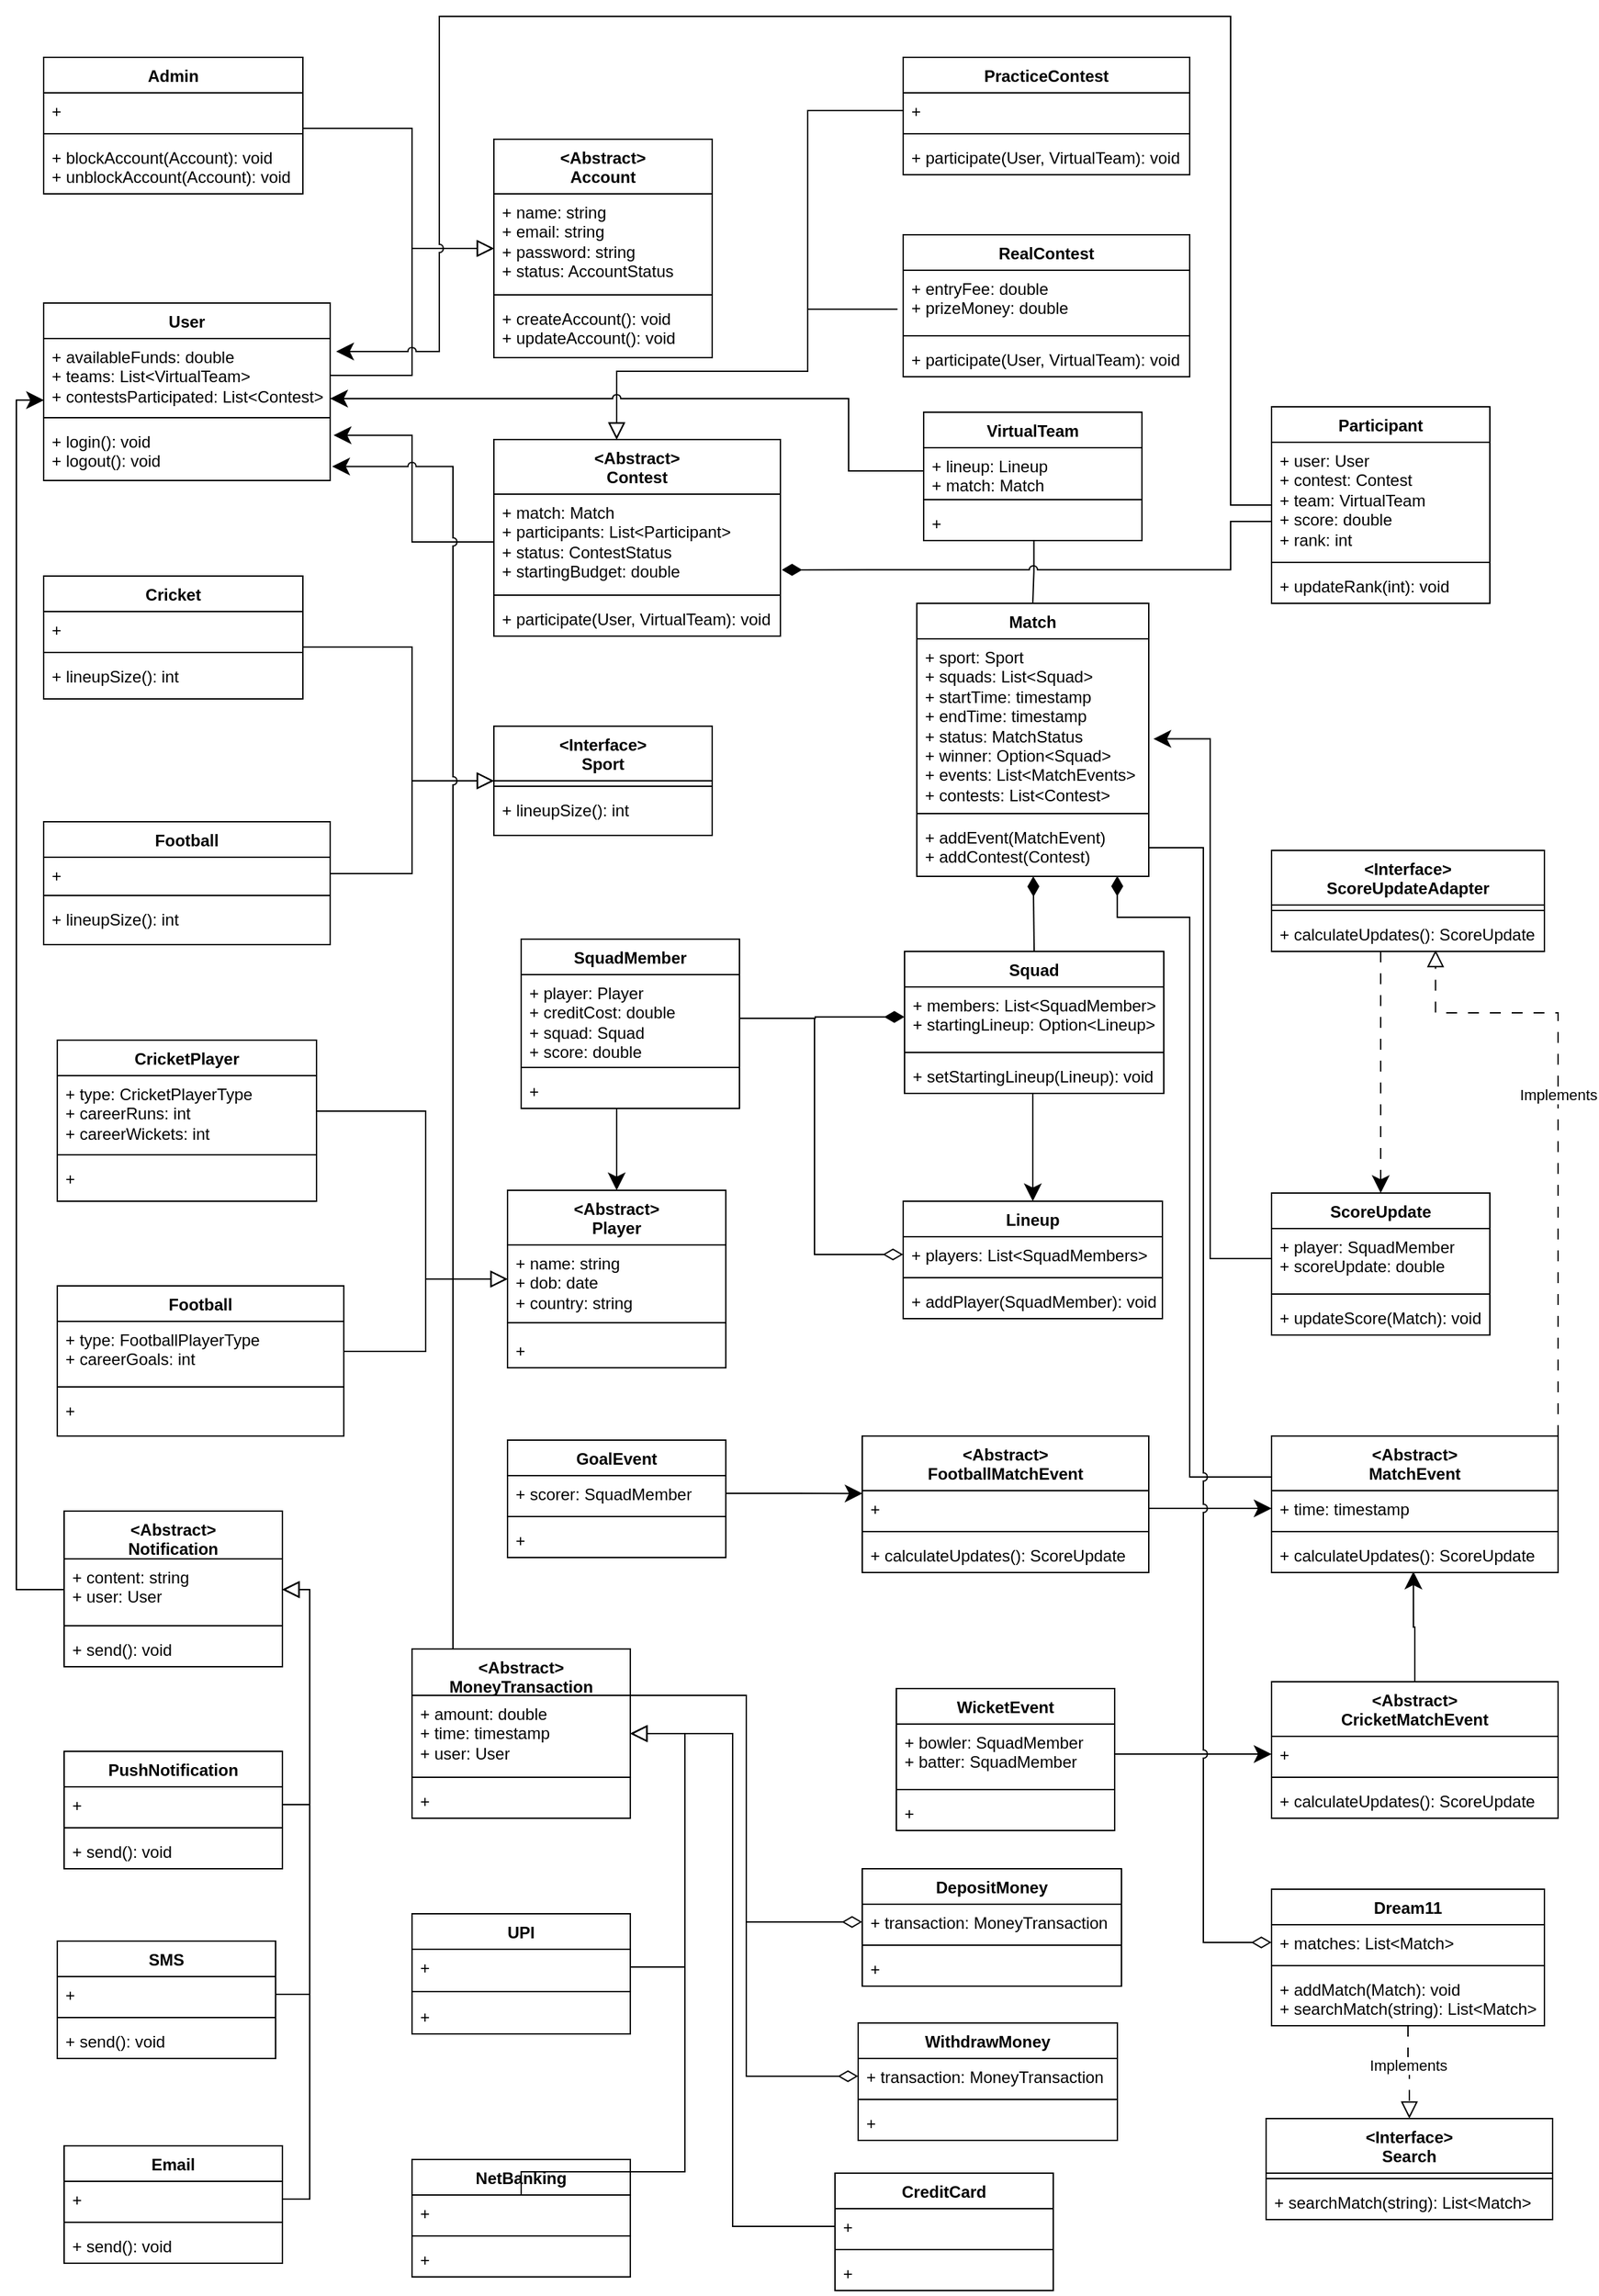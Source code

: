 <mxfile version="26.0.2">
  <diagram name="Page-1" id="OpVeUBVqdsq2_pwUCiuo">
    <mxGraphModel dx="2377" dy="2326" grid="1" gridSize="10" guides="1" tooltips="1" connect="1" arrows="1" fold="1" page="1" pageScale="1" pageWidth="1400" pageHeight="1700" math="0" shadow="0">
      <root>
        <mxCell id="0" />
        <mxCell id="1" parent="0" />
        <mxCell id="wuQlVSBRoirgcwjtB85D-1" value="&amp;lt;Abstract&amp;gt;&lt;div&gt;Account&lt;/div&gt;" style="swimlane;fontStyle=1;align=center;verticalAlign=top;childLayout=stackLayout;horizontal=1;startSize=40;horizontalStack=0;resizeParent=1;resizeParentMax=0;resizeLast=0;collapsible=1;marginBottom=0;whiteSpace=wrap;html=1;" parent="1" vertex="1">
          <mxGeometry x="360" y="100" width="160" height="160" as="geometry" />
        </mxCell>
        <mxCell id="wuQlVSBRoirgcwjtB85D-2" value="+ name: string&lt;div&gt;+ email: string&lt;/div&gt;&lt;div&gt;+ password: string&lt;/div&gt;&lt;div&gt;+ status: AccountStatus&lt;/div&gt;" style="text;strokeColor=none;fillColor=none;align=left;verticalAlign=top;spacingLeft=4;spacingRight=4;overflow=hidden;rotatable=0;points=[[0,0.5],[1,0.5]];portConstraint=eastwest;whiteSpace=wrap;html=1;" parent="wuQlVSBRoirgcwjtB85D-1" vertex="1">
          <mxGeometry y="40" width="160" height="70" as="geometry" />
        </mxCell>
        <mxCell id="wuQlVSBRoirgcwjtB85D-3" value="" style="line;strokeWidth=1;fillColor=none;align=left;verticalAlign=middle;spacingTop=-1;spacingLeft=3;spacingRight=3;rotatable=0;labelPosition=right;points=[];portConstraint=eastwest;strokeColor=inherit;" parent="wuQlVSBRoirgcwjtB85D-1" vertex="1">
          <mxGeometry y="110" width="160" height="8" as="geometry" />
        </mxCell>
        <mxCell id="wuQlVSBRoirgcwjtB85D-4" value="+ createAccount(): void&lt;div&gt;+ updateAccount(): void&lt;/div&gt;" style="text;strokeColor=none;fillColor=none;align=left;verticalAlign=top;spacingLeft=4;spacingRight=4;overflow=hidden;rotatable=0;points=[[0,0.5],[1,0.5]];portConstraint=eastwest;whiteSpace=wrap;html=1;" parent="wuQlVSBRoirgcwjtB85D-1" vertex="1">
          <mxGeometry y="118" width="160" height="42" as="geometry" />
        </mxCell>
        <mxCell id="wuQlVSBRoirgcwjtB85D-9" value="User" style="swimlane;fontStyle=1;align=center;verticalAlign=top;childLayout=stackLayout;horizontal=1;startSize=26;horizontalStack=0;resizeParent=1;resizeParentMax=0;resizeLast=0;collapsible=1;marginBottom=0;whiteSpace=wrap;html=1;" parent="1" vertex="1">
          <mxGeometry x="30" y="220" width="210" height="130" as="geometry" />
        </mxCell>
        <mxCell id="wuQlVSBRoirgcwjtB85D-10" value="+ availableFunds: double&lt;div&gt;+ teams: List&amp;lt;VirtualTeam&amp;gt;&lt;/div&gt;&lt;div&gt;+ contestsParticipated: List&amp;lt;Contest&amp;gt;&lt;/div&gt;" style="text;strokeColor=none;fillColor=none;align=left;verticalAlign=top;spacingLeft=4;spacingRight=4;overflow=hidden;rotatable=0;points=[[0,0.5],[1,0.5]];portConstraint=eastwest;whiteSpace=wrap;html=1;" parent="wuQlVSBRoirgcwjtB85D-9" vertex="1">
          <mxGeometry y="26" width="210" height="54" as="geometry" />
        </mxCell>
        <mxCell id="wuQlVSBRoirgcwjtB85D-11" value="" style="line;strokeWidth=1;fillColor=none;align=left;verticalAlign=middle;spacingTop=-1;spacingLeft=3;spacingRight=3;rotatable=0;labelPosition=right;points=[];portConstraint=eastwest;strokeColor=inherit;" parent="wuQlVSBRoirgcwjtB85D-9" vertex="1">
          <mxGeometry y="80" width="210" height="8" as="geometry" />
        </mxCell>
        <mxCell id="wuQlVSBRoirgcwjtB85D-12" value="+ login(): void&lt;div&gt;+ logout(): void&lt;/div&gt;" style="text;strokeColor=none;fillColor=none;align=left;verticalAlign=top;spacingLeft=4;spacingRight=4;overflow=hidden;rotatable=0;points=[[0,0.5],[1,0.5]];portConstraint=eastwest;whiteSpace=wrap;html=1;" parent="wuQlVSBRoirgcwjtB85D-9" vertex="1">
          <mxGeometry y="88" width="210" height="42" as="geometry" />
        </mxCell>
        <mxCell id="wuQlVSBRoirgcwjtB85D-13" value="Admin" style="swimlane;fontStyle=1;align=center;verticalAlign=top;childLayout=stackLayout;horizontal=1;startSize=26;horizontalStack=0;resizeParent=1;resizeParentMax=0;resizeLast=0;collapsible=1;marginBottom=0;whiteSpace=wrap;html=1;" parent="1" vertex="1">
          <mxGeometry x="30" y="40" width="190" height="100" as="geometry" />
        </mxCell>
        <mxCell id="wuQlVSBRoirgcwjtB85D-14" value="+" style="text;strokeColor=none;fillColor=none;align=left;verticalAlign=top;spacingLeft=4;spacingRight=4;overflow=hidden;rotatable=0;points=[[0,0.5],[1,0.5]];portConstraint=eastwest;whiteSpace=wrap;html=1;" parent="wuQlVSBRoirgcwjtB85D-13" vertex="1">
          <mxGeometry y="26" width="190" height="26" as="geometry" />
        </mxCell>
        <mxCell id="wuQlVSBRoirgcwjtB85D-19" style="edgeStyle=orthogonalEdgeStyle;rounded=0;orthogonalLoop=1;jettySize=auto;html=1;endSize=10;endArrow=block;endFill=0;" parent="wuQlVSBRoirgcwjtB85D-13" edge="1">
          <mxGeometry relative="1" as="geometry">
            <mxPoint x="330" y="140" as="targetPoint" />
            <mxPoint x="190" y="50" as="sourcePoint" />
            <Array as="points">
              <mxPoint x="190" y="52" />
              <mxPoint x="270" y="52" />
              <mxPoint x="270" y="140" />
            </Array>
          </mxGeometry>
        </mxCell>
        <mxCell id="wuQlVSBRoirgcwjtB85D-15" value="" style="line;strokeWidth=1;fillColor=none;align=left;verticalAlign=middle;spacingTop=-1;spacingLeft=3;spacingRight=3;rotatable=0;labelPosition=right;points=[];portConstraint=eastwest;strokeColor=inherit;" parent="wuQlVSBRoirgcwjtB85D-13" vertex="1">
          <mxGeometry y="52" width="190" height="8" as="geometry" />
        </mxCell>
        <mxCell id="wuQlVSBRoirgcwjtB85D-16" value="+ blockAccount(Account): void&lt;div&gt;+ unblockAccount(Account): void&lt;/div&gt;" style="text;strokeColor=none;fillColor=none;align=left;verticalAlign=top;spacingLeft=4;spacingRight=4;overflow=hidden;rotatable=0;points=[[0,0.5],[1,0.5]];portConstraint=eastwest;whiteSpace=wrap;html=1;" parent="wuQlVSBRoirgcwjtB85D-13" vertex="1">
          <mxGeometry y="60" width="190" height="40" as="geometry" />
        </mxCell>
        <mxCell id="wuQlVSBRoirgcwjtB85D-18" style="edgeStyle=orthogonalEdgeStyle;rounded=0;orthogonalLoop=1;jettySize=auto;html=1;entryX=0;entryY=0.5;entryDx=0;entryDy=0;endSize=10;endArrow=block;endFill=0;" parent="1" source="wuQlVSBRoirgcwjtB85D-10" target="wuQlVSBRoirgcwjtB85D-1" edge="1">
          <mxGeometry relative="1" as="geometry" />
        </mxCell>
        <mxCell id="wuQlVSBRoirgcwjtB85D-20" value="&amp;lt;Interface&amp;gt;&lt;div&gt;Sport&lt;/div&gt;" style="swimlane;fontStyle=1;align=center;verticalAlign=top;childLayout=stackLayout;horizontal=1;startSize=40;horizontalStack=0;resizeParent=1;resizeParentMax=0;resizeLast=0;collapsible=1;marginBottom=0;whiteSpace=wrap;html=1;" parent="1" vertex="1">
          <mxGeometry x="360" y="530" width="160" height="80" as="geometry" />
        </mxCell>
        <mxCell id="wuQlVSBRoirgcwjtB85D-22" value="" style="line;strokeWidth=1;fillColor=none;align=left;verticalAlign=middle;spacingTop=-1;spacingLeft=3;spacingRight=3;rotatable=0;labelPosition=right;points=[];portConstraint=eastwest;strokeColor=inherit;" parent="wuQlVSBRoirgcwjtB85D-20" vertex="1">
          <mxGeometry y="40" width="160" height="8" as="geometry" />
        </mxCell>
        <mxCell id="wuQlVSBRoirgcwjtB85D-23" value="+ lineupSize(): int" style="text;strokeColor=none;fillColor=none;align=left;verticalAlign=top;spacingLeft=4;spacingRight=4;overflow=hidden;rotatable=0;points=[[0,0.5],[1,0.5]];portConstraint=eastwest;whiteSpace=wrap;html=1;" parent="wuQlVSBRoirgcwjtB85D-20" vertex="1">
          <mxGeometry y="48" width="160" height="32" as="geometry" />
        </mxCell>
        <mxCell id="wuQlVSBRoirgcwjtB85D-24" value="Football" style="swimlane;fontStyle=1;align=center;verticalAlign=top;childLayout=stackLayout;horizontal=1;startSize=26;horizontalStack=0;resizeParent=1;resizeParentMax=0;resizeLast=0;collapsible=1;marginBottom=0;whiteSpace=wrap;html=1;" parent="1" vertex="1">
          <mxGeometry x="30" y="600" width="210" height="90" as="geometry" />
        </mxCell>
        <mxCell id="wuQlVSBRoirgcwjtB85D-25" value="+" style="text;strokeColor=none;fillColor=none;align=left;verticalAlign=top;spacingLeft=4;spacingRight=4;overflow=hidden;rotatable=0;points=[[0,0.5],[1,0.5]];portConstraint=eastwest;whiteSpace=wrap;html=1;" parent="wuQlVSBRoirgcwjtB85D-24" vertex="1">
          <mxGeometry y="26" width="210" height="24" as="geometry" />
        </mxCell>
        <mxCell id="wuQlVSBRoirgcwjtB85D-26" value="" style="line;strokeWidth=1;fillColor=none;align=left;verticalAlign=middle;spacingTop=-1;spacingLeft=3;spacingRight=3;rotatable=0;labelPosition=right;points=[];portConstraint=eastwest;strokeColor=inherit;" parent="wuQlVSBRoirgcwjtB85D-24" vertex="1">
          <mxGeometry y="50" width="210" height="8" as="geometry" />
        </mxCell>
        <mxCell id="wuQlVSBRoirgcwjtB85D-27" value="+ lineupSize(): int" style="text;strokeColor=none;fillColor=none;align=left;verticalAlign=top;spacingLeft=4;spacingRight=4;overflow=hidden;rotatable=0;points=[[0,0.5],[1,0.5]];portConstraint=eastwest;whiteSpace=wrap;html=1;" parent="wuQlVSBRoirgcwjtB85D-24" vertex="1">
          <mxGeometry y="58" width="210" height="32" as="geometry" />
        </mxCell>
        <mxCell id="wuQlVSBRoirgcwjtB85D-28" value="Cricket" style="swimlane;fontStyle=1;align=center;verticalAlign=top;childLayout=stackLayout;horizontal=1;startSize=26;horizontalStack=0;resizeParent=1;resizeParentMax=0;resizeLast=0;collapsible=1;marginBottom=0;whiteSpace=wrap;html=1;" parent="1" vertex="1">
          <mxGeometry x="30" y="420" width="190" height="90" as="geometry" />
        </mxCell>
        <mxCell id="wuQlVSBRoirgcwjtB85D-29" value="+" style="text;strokeColor=none;fillColor=none;align=left;verticalAlign=top;spacingLeft=4;spacingRight=4;overflow=hidden;rotatable=0;points=[[0,0.5],[1,0.5]];portConstraint=eastwest;whiteSpace=wrap;html=1;" parent="wuQlVSBRoirgcwjtB85D-28" vertex="1">
          <mxGeometry y="26" width="190" height="26" as="geometry" />
        </mxCell>
        <mxCell id="wuQlVSBRoirgcwjtB85D-30" style="edgeStyle=orthogonalEdgeStyle;rounded=0;orthogonalLoop=1;jettySize=auto;html=1;endSize=10;endArrow=block;endFill=0;entryX=0;entryY=0.5;entryDx=0;entryDy=0;" parent="wuQlVSBRoirgcwjtB85D-28" target="wuQlVSBRoirgcwjtB85D-20" edge="1">
          <mxGeometry relative="1" as="geometry">
            <mxPoint x="330" y="100" as="targetPoint" />
            <mxPoint x="190" y="50" as="sourcePoint" />
            <Array as="points">
              <mxPoint x="190" y="52" />
              <mxPoint x="270" y="52" />
              <mxPoint x="270" y="150" />
            </Array>
          </mxGeometry>
        </mxCell>
        <mxCell id="wuQlVSBRoirgcwjtB85D-31" value="" style="line;strokeWidth=1;fillColor=none;align=left;verticalAlign=middle;spacingTop=-1;spacingLeft=3;spacingRight=3;rotatable=0;labelPosition=right;points=[];portConstraint=eastwest;strokeColor=inherit;" parent="wuQlVSBRoirgcwjtB85D-28" vertex="1">
          <mxGeometry y="52" width="190" height="8" as="geometry" />
        </mxCell>
        <mxCell id="wuQlVSBRoirgcwjtB85D-32" value="+ lineupSize(): int" style="text;strokeColor=none;fillColor=none;align=left;verticalAlign=top;spacingLeft=4;spacingRight=4;overflow=hidden;rotatable=0;points=[[0,0.5],[1,0.5]];portConstraint=eastwest;whiteSpace=wrap;html=1;" parent="wuQlVSBRoirgcwjtB85D-28" vertex="1">
          <mxGeometry y="60" width="190" height="30" as="geometry" />
        </mxCell>
        <mxCell id="wuQlVSBRoirgcwjtB85D-33" style="edgeStyle=orthogonalEdgeStyle;rounded=0;orthogonalLoop=1;jettySize=auto;html=1;entryX=0;entryY=0.5;entryDx=0;entryDy=0;endSize=10;endArrow=block;endFill=0;" parent="1" source="wuQlVSBRoirgcwjtB85D-25" target="wuQlVSBRoirgcwjtB85D-20" edge="1">
          <mxGeometry relative="1" as="geometry" />
        </mxCell>
        <mxCell id="wuQlVSBRoirgcwjtB85D-35" value="&amp;lt;Abstract&amp;gt;&lt;div&gt;Player&lt;/div&gt;" style="swimlane;fontStyle=1;align=center;verticalAlign=top;childLayout=stackLayout;horizontal=1;startSize=40;horizontalStack=0;resizeParent=1;resizeParentMax=0;resizeLast=0;collapsible=1;marginBottom=0;whiteSpace=wrap;html=1;" parent="1" vertex="1">
          <mxGeometry x="370" y="870" width="160" height="130" as="geometry" />
        </mxCell>
        <mxCell id="wuQlVSBRoirgcwjtB85D-48" value="+ name: string&lt;div&gt;+ dob: date&lt;/div&gt;&lt;div&gt;+ country: string&lt;/div&gt;" style="text;strokeColor=none;fillColor=none;align=left;verticalAlign=top;spacingLeft=4;spacingRight=4;overflow=hidden;rotatable=0;points=[[0,0.5],[1,0.5]];portConstraint=eastwest;whiteSpace=wrap;html=1;" parent="wuQlVSBRoirgcwjtB85D-35" vertex="1">
          <mxGeometry y="40" width="160" height="50" as="geometry" />
        </mxCell>
        <mxCell id="wuQlVSBRoirgcwjtB85D-36" value="" style="line;strokeWidth=1;fillColor=none;align=left;verticalAlign=middle;spacingTop=-1;spacingLeft=3;spacingRight=3;rotatable=0;labelPosition=right;points=[];portConstraint=eastwest;strokeColor=inherit;" parent="wuQlVSBRoirgcwjtB85D-35" vertex="1">
          <mxGeometry y="90" width="160" height="14" as="geometry" />
        </mxCell>
        <mxCell id="wuQlVSBRoirgcwjtB85D-37" value="+" style="text;strokeColor=none;fillColor=none;align=left;verticalAlign=top;spacingLeft=4;spacingRight=4;overflow=hidden;rotatable=0;points=[[0,0.5],[1,0.5]];portConstraint=eastwest;whiteSpace=wrap;html=1;" parent="wuQlVSBRoirgcwjtB85D-35" vertex="1">
          <mxGeometry y="104" width="160" height="26" as="geometry" />
        </mxCell>
        <mxCell id="wuQlVSBRoirgcwjtB85D-38" value="Football" style="swimlane;fontStyle=1;align=center;verticalAlign=top;childLayout=stackLayout;horizontal=1;startSize=26;horizontalStack=0;resizeParent=1;resizeParentMax=0;resizeLast=0;collapsible=1;marginBottom=0;whiteSpace=wrap;html=1;" parent="1" vertex="1">
          <mxGeometry x="40" y="940" width="210" height="110" as="geometry" />
        </mxCell>
        <mxCell id="wuQlVSBRoirgcwjtB85D-39" value="+ type: FootballPlayerType&lt;div&gt;+ careerGoals: int&lt;/div&gt;" style="text;strokeColor=none;fillColor=none;align=left;verticalAlign=top;spacingLeft=4;spacingRight=4;overflow=hidden;rotatable=0;points=[[0,0.5],[1,0.5]];portConstraint=eastwest;whiteSpace=wrap;html=1;" parent="wuQlVSBRoirgcwjtB85D-38" vertex="1">
          <mxGeometry y="26" width="210" height="44" as="geometry" />
        </mxCell>
        <mxCell id="wuQlVSBRoirgcwjtB85D-40" value="" style="line;strokeWidth=1;fillColor=none;align=left;verticalAlign=middle;spacingTop=-1;spacingLeft=3;spacingRight=3;rotatable=0;labelPosition=right;points=[];portConstraint=eastwest;strokeColor=inherit;" parent="wuQlVSBRoirgcwjtB85D-38" vertex="1">
          <mxGeometry y="70" width="210" height="8" as="geometry" />
        </mxCell>
        <mxCell id="wuQlVSBRoirgcwjtB85D-41" value="+" style="text;strokeColor=none;fillColor=none;align=left;verticalAlign=top;spacingLeft=4;spacingRight=4;overflow=hidden;rotatable=0;points=[[0,0.5],[1,0.5]];portConstraint=eastwest;whiteSpace=wrap;html=1;" parent="wuQlVSBRoirgcwjtB85D-38" vertex="1">
          <mxGeometry y="78" width="210" height="32" as="geometry" />
        </mxCell>
        <mxCell id="wuQlVSBRoirgcwjtB85D-42" value="CricketPlayer" style="swimlane;fontStyle=1;align=center;verticalAlign=top;childLayout=stackLayout;horizontal=1;startSize=26;horizontalStack=0;resizeParent=1;resizeParentMax=0;resizeLast=0;collapsible=1;marginBottom=0;whiteSpace=wrap;html=1;" parent="1" vertex="1">
          <mxGeometry x="40" y="760" width="190" height="118" as="geometry" />
        </mxCell>
        <mxCell id="wuQlVSBRoirgcwjtB85D-43" value="+ type: CricketPlayerType&lt;div&gt;+ careerRuns: int&lt;/div&gt;&lt;div&gt;+ careerWickets: int&lt;/div&gt;" style="text;strokeColor=none;fillColor=none;align=left;verticalAlign=top;spacingLeft=4;spacingRight=4;overflow=hidden;rotatable=0;points=[[0,0.5],[1,0.5]];portConstraint=eastwest;whiteSpace=wrap;html=1;" parent="wuQlVSBRoirgcwjtB85D-42" vertex="1">
          <mxGeometry y="26" width="190" height="54" as="geometry" />
        </mxCell>
        <mxCell id="wuQlVSBRoirgcwjtB85D-44" style="edgeStyle=orthogonalEdgeStyle;rounded=0;orthogonalLoop=1;jettySize=auto;html=1;endSize=10;endArrow=block;endFill=0;entryX=0;entryY=0.5;entryDx=0;entryDy=0;" parent="wuQlVSBRoirgcwjtB85D-42" target="wuQlVSBRoirgcwjtB85D-48" edge="1">
          <mxGeometry relative="1" as="geometry">
            <mxPoint x="330" y="175" as="targetPoint" />
            <mxPoint x="190" y="50" as="sourcePoint" />
            <Array as="points">
              <mxPoint x="190" y="52" />
              <mxPoint x="270" y="52" />
              <mxPoint x="270" y="175" />
            </Array>
          </mxGeometry>
        </mxCell>
        <mxCell id="wuQlVSBRoirgcwjtB85D-45" value="" style="line;strokeWidth=1;fillColor=none;align=left;verticalAlign=middle;spacingTop=-1;spacingLeft=3;spacingRight=3;rotatable=0;labelPosition=right;points=[];portConstraint=eastwest;strokeColor=inherit;" parent="wuQlVSBRoirgcwjtB85D-42" vertex="1">
          <mxGeometry y="80" width="190" height="8" as="geometry" />
        </mxCell>
        <mxCell id="wuQlVSBRoirgcwjtB85D-46" value="+" style="text;strokeColor=none;fillColor=none;align=left;verticalAlign=top;spacingLeft=4;spacingRight=4;overflow=hidden;rotatable=0;points=[[0,0.5],[1,0.5]];portConstraint=eastwest;whiteSpace=wrap;html=1;" parent="wuQlVSBRoirgcwjtB85D-42" vertex="1">
          <mxGeometry y="88" width="190" height="30" as="geometry" />
        </mxCell>
        <mxCell id="wuQlVSBRoirgcwjtB85D-47" style="edgeStyle=orthogonalEdgeStyle;rounded=0;orthogonalLoop=1;jettySize=auto;html=1;entryX=0;entryY=0.5;entryDx=0;entryDy=0;endSize=10;endArrow=block;endFill=0;" parent="1" source="wuQlVSBRoirgcwjtB85D-39" target="wuQlVSBRoirgcwjtB85D-35" edge="1">
          <mxGeometry relative="1" as="geometry">
            <Array as="points">
              <mxPoint x="310" y="988" />
              <mxPoint x="310" y="935" />
            </Array>
          </mxGeometry>
        </mxCell>
        <mxCell id="wuQlVSBRoirgcwjtB85D-50" value="SquadMember" style="swimlane;fontStyle=1;align=center;verticalAlign=top;childLayout=stackLayout;horizontal=1;startSize=26;horizontalStack=0;resizeParent=1;resizeParentMax=0;resizeLast=0;collapsible=1;marginBottom=0;whiteSpace=wrap;html=1;" parent="1" vertex="1">
          <mxGeometry x="380" y="686" width="160" height="124" as="geometry" />
        </mxCell>
        <mxCell id="wuQlVSBRoirgcwjtB85D-51" value="+ player: Player&lt;div&gt;+ creditCost: double&lt;/div&gt;&lt;div&gt;+ squad: Squad&lt;/div&gt;&lt;div&gt;+ score: double&lt;/div&gt;" style="text;strokeColor=none;fillColor=none;align=left;verticalAlign=top;spacingLeft=4;spacingRight=4;overflow=hidden;rotatable=0;points=[[0,0.5],[1,0.5]];portConstraint=eastwest;whiteSpace=wrap;html=1;" parent="wuQlVSBRoirgcwjtB85D-50" vertex="1">
          <mxGeometry y="26" width="160" height="64" as="geometry" />
        </mxCell>
        <mxCell id="wuQlVSBRoirgcwjtB85D-52" value="" style="line;strokeWidth=1;fillColor=none;align=left;verticalAlign=middle;spacingTop=-1;spacingLeft=3;spacingRight=3;rotatable=0;labelPosition=right;points=[];portConstraint=eastwest;strokeColor=inherit;" parent="wuQlVSBRoirgcwjtB85D-50" vertex="1">
          <mxGeometry y="90" width="160" height="8" as="geometry" />
        </mxCell>
        <mxCell id="wuQlVSBRoirgcwjtB85D-53" value="+" style="text;strokeColor=none;fillColor=none;align=left;verticalAlign=top;spacingLeft=4;spacingRight=4;overflow=hidden;rotatable=0;points=[[0,0.5],[1,0.5]];portConstraint=eastwest;whiteSpace=wrap;html=1;" parent="wuQlVSBRoirgcwjtB85D-50" vertex="1">
          <mxGeometry y="98" width="160" height="26" as="geometry" />
        </mxCell>
        <mxCell id="wuQlVSBRoirgcwjtB85D-54" value="Squad" style="swimlane;fontStyle=1;align=center;verticalAlign=top;childLayout=stackLayout;horizontal=1;startSize=26;horizontalStack=0;resizeParent=1;resizeParentMax=0;resizeLast=0;collapsible=1;marginBottom=0;whiteSpace=wrap;html=1;" parent="1" vertex="1">
          <mxGeometry x="661" y="695" width="190" height="104" as="geometry" />
        </mxCell>
        <mxCell id="wuQlVSBRoirgcwjtB85D-55" value="+ members: List&amp;lt;SquadMember&amp;gt;&lt;div&gt;+ startingLineup: Option&amp;lt;Lineup&amp;gt;&lt;/div&gt;" style="text;strokeColor=none;fillColor=none;align=left;verticalAlign=top;spacingLeft=4;spacingRight=4;overflow=hidden;rotatable=0;points=[[0,0.5],[1,0.5]];portConstraint=eastwest;whiteSpace=wrap;html=1;" parent="wuQlVSBRoirgcwjtB85D-54" vertex="1">
          <mxGeometry y="26" width="190" height="44" as="geometry" />
        </mxCell>
        <mxCell id="wuQlVSBRoirgcwjtB85D-56" value="" style="line;strokeWidth=1;fillColor=none;align=left;verticalAlign=middle;spacingTop=-1;spacingLeft=3;spacingRight=3;rotatable=0;labelPosition=right;points=[];portConstraint=eastwest;strokeColor=inherit;" parent="wuQlVSBRoirgcwjtB85D-54" vertex="1">
          <mxGeometry y="70" width="190" height="8" as="geometry" />
        </mxCell>
        <mxCell id="wuQlVSBRoirgcwjtB85D-57" value="+ setStartingLineup(Lineup): void" style="text;strokeColor=none;fillColor=none;align=left;verticalAlign=top;spacingLeft=4;spacingRight=4;overflow=hidden;rotatable=0;points=[[0,0.5],[1,0.5]];portConstraint=eastwest;whiteSpace=wrap;html=1;" parent="wuQlVSBRoirgcwjtB85D-54" vertex="1">
          <mxGeometry y="78" width="190" height="26" as="geometry" />
        </mxCell>
        <mxCell id="wuQlVSBRoirgcwjtB85D-60" style="edgeStyle=orthogonalEdgeStyle;rounded=0;orthogonalLoop=1;jettySize=auto;html=1;entryX=0;entryY=0.5;entryDx=0;entryDy=0;endArrow=diamondThin;endFill=1;endSize=12;startSize=10;" parent="1" source="wuQlVSBRoirgcwjtB85D-51" target="wuQlVSBRoirgcwjtB85D-55" edge="1">
          <mxGeometry relative="1" as="geometry" />
        </mxCell>
        <mxCell id="wuQlVSBRoirgcwjtB85D-61" style="edgeStyle=orthogonalEdgeStyle;rounded=0;orthogonalLoop=1;jettySize=auto;html=1;entryX=0.5;entryY=0;entryDx=0;entryDy=0;endSize=10;" parent="1" source="wuQlVSBRoirgcwjtB85D-53" target="wuQlVSBRoirgcwjtB85D-35" edge="1">
          <mxGeometry relative="1" as="geometry">
            <Array as="points">
              <mxPoint x="450" y="800" />
              <mxPoint x="450" y="800" />
            </Array>
          </mxGeometry>
        </mxCell>
        <mxCell id="wuQlVSBRoirgcwjtB85D-62" value="Lineup" style="swimlane;fontStyle=1;align=center;verticalAlign=top;childLayout=stackLayout;horizontal=1;startSize=26;horizontalStack=0;resizeParent=1;resizeParentMax=0;resizeLast=0;collapsible=1;marginBottom=0;whiteSpace=wrap;html=1;" parent="1" vertex="1">
          <mxGeometry x="660" y="878" width="190" height="86" as="geometry" />
        </mxCell>
        <mxCell id="wuQlVSBRoirgcwjtB85D-63" value="+ players: List&amp;lt;SquadMembers&amp;gt;" style="text;strokeColor=none;fillColor=none;align=left;verticalAlign=top;spacingLeft=4;spacingRight=4;overflow=hidden;rotatable=0;points=[[0,0.5],[1,0.5]];portConstraint=eastwest;whiteSpace=wrap;html=1;" parent="wuQlVSBRoirgcwjtB85D-62" vertex="1">
          <mxGeometry y="26" width="190" height="26" as="geometry" />
        </mxCell>
        <mxCell id="wuQlVSBRoirgcwjtB85D-64" value="" style="line;strokeWidth=1;fillColor=none;align=left;verticalAlign=middle;spacingTop=-1;spacingLeft=3;spacingRight=3;rotatable=0;labelPosition=right;points=[];portConstraint=eastwest;strokeColor=inherit;" parent="wuQlVSBRoirgcwjtB85D-62" vertex="1">
          <mxGeometry y="52" width="190" height="8" as="geometry" />
        </mxCell>
        <mxCell id="wuQlVSBRoirgcwjtB85D-65" value="+ addPlayer(SquadMember): void" style="text;strokeColor=none;fillColor=none;align=left;verticalAlign=top;spacingLeft=4;spacingRight=4;overflow=hidden;rotatable=0;points=[[0,0.5],[1,0.5]];portConstraint=eastwest;whiteSpace=wrap;html=1;" parent="wuQlVSBRoirgcwjtB85D-62" vertex="1">
          <mxGeometry y="60" width="190" height="26" as="geometry" />
        </mxCell>
        <mxCell id="wuQlVSBRoirgcwjtB85D-66" style="edgeStyle=orthogonalEdgeStyle;rounded=0;orthogonalLoop=1;jettySize=auto;html=1;entryX=0.5;entryY=0;entryDx=0;entryDy=0;startSize=10;endSize=10;" parent="1" source="wuQlVSBRoirgcwjtB85D-57" target="wuQlVSBRoirgcwjtB85D-62" edge="1">
          <mxGeometry relative="1" as="geometry">
            <Array as="points">
              <mxPoint x="755" y="810" />
              <mxPoint x="755" y="810" />
            </Array>
          </mxGeometry>
        </mxCell>
        <mxCell id="wuQlVSBRoirgcwjtB85D-71" value="Match" style="swimlane;fontStyle=1;align=center;verticalAlign=top;childLayout=stackLayout;horizontal=1;startSize=26;horizontalStack=0;resizeParent=1;resizeParentMax=0;resizeLast=0;collapsible=1;marginBottom=0;whiteSpace=wrap;html=1;" parent="1" vertex="1">
          <mxGeometry x="670" y="440" width="170" height="200" as="geometry" />
        </mxCell>
        <mxCell id="wuQlVSBRoirgcwjtB85D-72" value="+ sport: Sport&lt;div&gt;+ squads: List&amp;lt;Squad&amp;gt;&lt;/div&gt;&lt;div&gt;+ startTime: timestamp&lt;/div&gt;&lt;div&gt;+ endTime: timestamp&lt;/div&gt;&lt;div&gt;+ status: MatchStatus&lt;/div&gt;&lt;div&gt;+ winner: Option&amp;lt;Squad&amp;gt;&lt;/div&gt;&lt;div&gt;+ events: List&amp;lt;MatchEvents&amp;gt;&lt;/div&gt;&lt;div&gt;+ contests: List&amp;lt;Contest&amp;gt;&lt;/div&gt;" style="text;strokeColor=none;fillColor=none;align=left;verticalAlign=top;spacingLeft=4;spacingRight=4;overflow=hidden;rotatable=0;points=[[0,0.5],[1,0.5]];portConstraint=eastwest;whiteSpace=wrap;html=1;" parent="wuQlVSBRoirgcwjtB85D-71" vertex="1">
          <mxGeometry y="26" width="170" height="124" as="geometry" />
        </mxCell>
        <mxCell id="wuQlVSBRoirgcwjtB85D-73" value="" style="line;strokeWidth=1;fillColor=none;align=left;verticalAlign=middle;spacingTop=-1;spacingLeft=3;spacingRight=3;rotatable=0;labelPosition=right;points=[];portConstraint=eastwest;strokeColor=inherit;" parent="wuQlVSBRoirgcwjtB85D-71" vertex="1">
          <mxGeometry y="150" width="170" height="8" as="geometry" />
        </mxCell>
        <mxCell id="wuQlVSBRoirgcwjtB85D-74" value="+ addEvent(MatchEvent)&lt;div&gt;+ addContest(Contest)&lt;/div&gt;" style="text;strokeColor=none;fillColor=none;align=left;verticalAlign=top;spacingLeft=4;spacingRight=4;overflow=hidden;rotatable=0;points=[[0,0.5],[1,0.5]];portConstraint=eastwest;whiteSpace=wrap;html=1;" parent="wuQlVSBRoirgcwjtB85D-71" vertex="1">
          <mxGeometry y="158" width="170" height="42" as="geometry" />
        </mxCell>
        <mxCell id="wuQlVSBRoirgcwjtB85D-77" value="&amp;lt;Abstract&amp;gt;&lt;div&gt;Contest&lt;/div&gt;" style="swimlane;fontStyle=1;align=center;verticalAlign=top;childLayout=stackLayout;horizontal=1;startSize=40;horizontalStack=0;resizeParent=1;resizeParentMax=0;resizeLast=0;collapsible=1;marginBottom=0;whiteSpace=wrap;html=1;" parent="1" vertex="1">
          <mxGeometry x="360" y="320" width="210" height="144" as="geometry" />
        </mxCell>
        <mxCell id="wuQlVSBRoirgcwjtB85D-78" value="+ match: Match&lt;div&gt;+ participants: List&amp;lt;Participant&amp;gt;&lt;/div&gt;&lt;div&gt;+ status: ContestStatus&lt;/div&gt;&lt;div&gt;+ startingBudget: double&lt;/div&gt;" style="text;strokeColor=none;fillColor=none;align=left;verticalAlign=top;spacingLeft=4;spacingRight=4;overflow=hidden;rotatable=0;points=[[0,0.5],[1,0.5]];portConstraint=eastwest;whiteSpace=wrap;html=1;" parent="wuQlVSBRoirgcwjtB85D-77" vertex="1">
          <mxGeometry y="40" width="210" height="70" as="geometry" />
        </mxCell>
        <mxCell id="wuQlVSBRoirgcwjtB85D-79" value="" style="line;strokeWidth=1;fillColor=none;align=left;verticalAlign=middle;spacingTop=-1;spacingLeft=3;spacingRight=3;rotatable=0;labelPosition=right;points=[];portConstraint=eastwest;strokeColor=inherit;" parent="wuQlVSBRoirgcwjtB85D-77" vertex="1">
          <mxGeometry y="110" width="210" height="8" as="geometry" />
        </mxCell>
        <mxCell id="wuQlVSBRoirgcwjtB85D-80" value="+ participate(User, VirtualTeam): void" style="text;strokeColor=none;fillColor=none;align=left;verticalAlign=top;spacingLeft=4;spacingRight=4;overflow=hidden;rotatable=0;points=[[0,0.5],[1,0.5]];portConstraint=eastwest;whiteSpace=wrap;html=1;" parent="wuQlVSBRoirgcwjtB85D-77" vertex="1">
          <mxGeometry y="118" width="210" height="26" as="geometry" />
        </mxCell>
        <mxCell id="wuQlVSBRoirgcwjtB85D-81" value="PracticeContest" style="swimlane;fontStyle=1;align=center;verticalAlign=top;childLayout=stackLayout;horizontal=1;startSize=26;horizontalStack=0;resizeParent=1;resizeParentMax=0;resizeLast=0;collapsible=1;marginBottom=0;whiteSpace=wrap;html=1;" parent="1" vertex="1">
          <mxGeometry x="660" y="40" width="210" height="86" as="geometry" />
        </mxCell>
        <mxCell id="wuQlVSBRoirgcwjtB85D-82" value="+" style="text;strokeColor=none;fillColor=none;align=left;verticalAlign=top;spacingLeft=4;spacingRight=4;overflow=hidden;rotatable=0;points=[[0,0.5],[1,0.5]];portConstraint=eastwest;whiteSpace=wrap;html=1;" parent="wuQlVSBRoirgcwjtB85D-81" vertex="1">
          <mxGeometry y="26" width="210" height="26" as="geometry" />
        </mxCell>
        <mxCell id="wuQlVSBRoirgcwjtB85D-83" value="" style="line;strokeWidth=1;fillColor=none;align=left;verticalAlign=middle;spacingTop=-1;spacingLeft=3;spacingRight=3;rotatable=0;labelPosition=right;points=[];portConstraint=eastwest;strokeColor=inherit;" parent="wuQlVSBRoirgcwjtB85D-81" vertex="1">
          <mxGeometry y="52" width="210" height="8" as="geometry" />
        </mxCell>
        <mxCell id="wuQlVSBRoirgcwjtB85D-84" value="+ participate(User, VirtualTeam): void" style="text;strokeColor=none;fillColor=none;align=left;verticalAlign=top;spacingLeft=4;spacingRight=4;overflow=hidden;rotatable=0;points=[[0,0.5],[1,0.5]];portConstraint=eastwest;whiteSpace=wrap;html=1;" parent="wuQlVSBRoirgcwjtB85D-81" vertex="1">
          <mxGeometry y="60" width="210" height="26" as="geometry" />
        </mxCell>
        <mxCell id="wuQlVSBRoirgcwjtB85D-85" style="edgeStyle=orthogonalEdgeStyle;rounded=0;orthogonalLoop=1;jettySize=auto;html=1;entryX=1.012;entryY=0.211;entryDx=0;entryDy=0;entryPerimeter=0;endSize=10;" parent="1" source="wuQlVSBRoirgcwjtB85D-78" target="wuQlVSBRoirgcwjtB85D-12" edge="1">
          <mxGeometry relative="1" as="geometry" />
        </mxCell>
        <mxCell id="wuQlVSBRoirgcwjtB85D-86" value="RealContest" style="swimlane;fontStyle=1;align=center;verticalAlign=top;childLayout=stackLayout;horizontal=1;startSize=26;horizontalStack=0;resizeParent=1;resizeParentMax=0;resizeLast=0;collapsible=1;marginBottom=0;whiteSpace=wrap;html=1;" parent="1" vertex="1">
          <mxGeometry x="660" y="170" width="210" height="104" as="geometry" />
        </mxCell>
        <mxCell id="wuQlVSBRoirgcwjtB85D-87" value="+ entryFee: double&lt;div&gt;+ prizeMoney: double&lt;/div&gt;" style="text;strokeColor=none;fillColor=none;align=left;verticalAlign=top;spacingLeft=4;spacingRight=4;overflow=hidden;rotatable=0;points=[[0,0.5],[1,0.5]];portConstraint=eastwest;whiteSpace=wrap;html=1;" parent="wuQlVSBRoirgcwjtB85D-86" vertex="1">
          <mxGeometry y="26" width="210" height="44" as="geometry" />
        </mxCell>
        <mxCell id="wuQlVSBRoirgcwjtB85D-88" value="" style="line;strokeWidth=1;fillColor=none;align=left;verticalAlign=middle;spacingTop=-1;spacingLeft=3;spacingRight=3;rotatable=0;labelPosition=right;points=[];portConstraint=eastwest;strokeColor=inherit;" parent="wuQlVSBRoirgcwjtB85D-86" vertex="1">
          <mxGeometry y="70" width="210" height="8" as="geometry" />
        </mxCell>
        <mxCell id="wuQlVSBRoirgcwjtB85D-89" value="+ participate(User, VirtualTeam): void" style="text;strokeColor=none;fillColor=none;align=left;verticalAlign=top;spacingLeft=4;spacingRight=4;overflow=hidden;rotatable=0;points=[[0,0.5],[1,0.5]];portConstraint=eastwest;whiteSpace=wrap;html=1;" parent="wuQlVSBRoirgcwjtB85D-86" vertex="1">
          <mxGeometry y="78" width="210" height="26" as="geometry" />
        </mxCell>
        <mxCell id="wuQlVSBRoirgcwjtB85D-90" style="edgeStyle=orthogonalEdgeStyle;rounded=0;orthogonalLoop=1;jettySize=auto;html=1;exitX=-0.02;exitY=0.647;exitDx=0;exitDy=0;exitPerimeter=0;endSize=10;endArrow=block;endFill=0;" parent="1" source="wuQlVSBRoirgcwjtB85D-87" edge="1">
          <mxGeometry relative="1" as="geometry">
            <mxPoint x="450" y="320" as="targetPoint" />
            <Array as="points">
              <mxPoint x="590" y="224" />
              <mxPoint x="590" y="270" />
              <mxPoint x="450" y="270" />
              <mxPoint x="450" y="320" />
            </Array>
          </mxGeometry>
        </mxCell>
        <mxCell id="wuQlVSBRoirgcwjtB85D-91" style="edgeStyle=orthogonalEdgeStyle;rounded=0;orthogonalLoop=1;jettySize=auto;html=1;endSize=10;endArrow=block;endFill=0;" parent="1" source="wuQlVSBRoirgcwjtB85D-82" edge="1">
          <mxGeometry relative="1" as="geometry">
            <mxPoint x="450" y="320" as="targetPoint" />
            <Array as="points">
              <mxPoint x="590" y="79" />
              <mxPoint x="590" y="270" />
              <mxPoint x="450" y="270" />
              <mxPoint x="450" y="320" />
            </Array>
          </mxGeometry>
        </mxCell>
        <mxCell id="wuQlVSBRoirgcwjtB85D-93" style="edgeStyle=orthogonalEdgeStyle;rounded=0;orthogonalLoop=1;jettySize=auto;html=1;entryX=0;entryY=0.5;entryDx=0;entryDy=0;endSize=12;endArrow=diamondThin;endFill=0;" parent="1" source="wuQlVSBRoirgcwjtB85D-51" target="wuQlVSBRoirgcwjtB85D-63" edge="1">
          <mxGeometry relative="1" as="geometry" />
        </mxCell>
        <mxCell id="wuQlVSBRoirgcwjtB85D-100" style="edgeStyle=orthogonalEdgeStyle;rounded=0;orthogonalLoop=1;jettySize=auto;html=1;jumpStyle=arc;exitX=0;exitY=0.5;exitDx=0;exitDy=0;endSize=10;" parent="1" source="wuQlVSBRoirgcwjtB85D-95" edge="1">
          <mxGeometry relative="1" as="geometry">
            <mxPoint x="240" y="290" as="targetPoint" />
            <Array as="points">
              <mxPoint x="620" y="343" />
              <mxPoint x="620" y="290" />
            </Array>
          </mxGeometry>
        </mxCell>
        <mxCell id="wuQlVSBRoirgcwjtB85D-94" value="VirtualTeam" style="swimlane;fontStyle=1;align=center;verticalAlign=top;childLayout=stackLayout;horizontal=1;startSize=26;horizontalStack=0;resizeParent=1;resizeParentMax=0;resizeLast=0;collapsible=1;marginBottom=0;whiteSpace=wrap;html=1;" parent="1" vertex="1">
          <mxGeometry x="675" y="300" width="160" height="94" as="geometry" />
        </mxCell>
        <mxCell id="wuQlVSBRoirgcwjtB85D-95" value="+ lineup: Lineup&lt;div&gt;+ match: Match&lt;/div&gt;" style="text;strokeColor=none;fillColor=none;align=left;verticalAlign=top;spacingLeft=4;spacingRight=4;overflow=hidden;rotatable=0;points=[[0,0.5],[1,0.5]];portConstraint=eastwest;whiteSpace=wrap;html=1;" parent="wuQlVSBRoirgcwjtB85D-94" vertex="1">
          <mxGeometry y="26" width="160" height="34" as="geometry" />
        </mxCell>
        <mxCell id="wuQlVSBRoirgcwjtB85D-96" value="" style="line;strokeWidth=1;fillColor=none;align=left;verticalAlign=middle;spacingTop=-1;spacingLeft=3;spacingRight=3;rotatable=0;labelPosition=right;points=[];portConstraint=eastwest;strokeColor=inherit;" parent="wuQlVSBRoirgcwjtB85D-94" vertex="1">
          <mxGeometry y="60" width="160" height="8" as="geometry" />
        </mxCell>
        <mxCell id="wuQlVSBRoirgcwjtB85D-97" value="+&amp;nbsp;" style="text;strokeColor=none;fillColor=none;align=left;verticalAlign=top;spacingLeft=4;spacingRight=4;overflow=hidden;rotatable=0;points=[[0,0.5],[1,0.5]];portConstraint=eastwest;whiteSpace=wrap;html=1;" parent="wuQlVSBRoirgcwjtB85D-94" vertex="1">
          <mxGeometry y="68" width="160" height="26" as="geometry" />
        </mxCell>
        <mxCell id="wuQlVSBRoirgcwjtB85D-99" style="edgeStyle=orthogonalEdgeStyle;rounded=0;orthogonalLoop=1;jettySize=auto;html=1;entryX=0.5;entryY=0;entryDx=0;entryDy=0;endArrow=none;endFill=0;exitX=0.505;exitY=1;exitDx=0;exitDy=0;exitPerimeter=0;" parent="1" source="wuQlVSBRoirgcwjtB85D-97" target="wuQlVSBRoirgcwjtB85D-71" edge="1">
          <mxGeometry relative="1" as="geometry" />
        </mxCell>
        <mxCell id="wuQlVSBRoirgcwjtB85D-103" style="edgeStyle=orthogonalEdgeStyle;rounded=0;orthogonalLoop=1;jettySize=auto;html=1;exitX=0.5;exitY=0;exitDx=0;exitDy=0;entryX=0.502;entryY=1;entryDx=0;entryDy=0;entryPerimeter=0;endSize=12;endArrow=diamondThin;endFill=1;" parent="1" source="wuQlVSBRoirgcwjtB85D-54" target="wuQlVSBRoirgcwjtB85D-74" edge="1">
          <mxGeometry relative="1" as="geometry">
            <Array as="points">
              <mxPoint x="755" y="695" />
            </Array>
          </mxGeometry>
        </mxCell>
        <mxCell id="wuQlVSBRoirgcwjtB85D-112" value="Participant" style="swimlane;fontStyle=1;align=center;verticalAlign=top;childLayout=stackLayout;horizontal=1;startSize=26;horizontalStack=0;resizeParent=1;resizeParentMax=0;resizeLast=0;collapsible=1;marginBottom=0;whiteSpace=wrap;html=1;" parent="1" vertex="1">
          <mxGeometry x="930" y="296" width="160" height="144" as="geometry" />
        </mxCell>
        <mxCell id="wuQlVSBRoirgcwjtB85D-113" value="+ user: User&lt;div&gt;+ contest: Contest&lt;/div&gt;&lt;div&gt;+ team: VirtualTeam&lt;/div&gt;&lt;div&gt;+ score: double&lt;/div&gt;&lt;div&gt;+ rank: int&lt;/div&gt;" style="text;strokeColor=none;fillColor=none;align=left;verticalAlign=top;spacingLeft=4;spacingRight=4;overflow=hidden;rotatable=0;points=[[0,0.5],[1,0.5]];portConstraint=eastwest;whiteSpace=wrap;html=1;" parent="wuQlVSBRoirgcwjtB85D-112" vertex="1">
          <mxGeometry y="26" width="160" height="84" as="geometry" />
        </mxCell>
        <mxCell id="wuQlVSBRoirgcwjtB85D-114" value="" style="line;strokeWidth=1;fillColor=none;align=left;verticalAlign=middle;spacingTop=-1;spacingLeft=3;spacingRight=3;rotatable=0;labelPosition=right;points=[];portConstraint=eastwest;strokeColor=inherit;" parent="wuQlVSBRoirgcwjtB85D-112" vertex="1">
          <mxGeometry y="110" width="160" height="8" as="geometry" />
        </mxCell>
        <mxCell id="wuQlVSBRoirgcwjtB85D-115" value="+ updateRank(int): void" style="text;strokeColor=none;fillColor=none;align=left;verticalAlign=top;spacingLeft=4;spacingRight=4;overflow=hidden;rotatable=0;points=[[0,0.5],[1,0.5]];portConstraint=eastwest;whiteSpace=wrap;html=1;" parent="wuQlVSBRoirgcwjtB85D-112" vertex="1">
          <mxGeometry y="118" width="160" height="26" as="geometry" />
        </mxCell>
        <mxCell id="wuQlVSBRoirgcwjtB85D-117" style="edgeStyle=orthogonalEdgeStyle;rounded=0;orthogonalLoop=1;jettySize=auto;html=1;entryX=1.005;entryY=0.792;entryDx=0;entryDy=0;entryPerimeter=0;jumpStyle=arc;endArrow=diamondThin;endFill=1;endSize=12;" parent="1" source="wuQlVSBRoirgcwjtB85D-113" target="wuQlVSBRoirgcwjtB85D-78" edge="1">
          <mxGeometry relative="1" as="geometry">
            <Array as="points">
              <mxPoint x="900" y="380" />
              <mxPoint x="900" y="415" />
            </Array>
          </mxGeometry>
        </mxCell>
        <mxCell id="wuQlVSBRoirgcwjtB85D-118" style="edgeStyle=orthogonalEdgeStyle;rounded=0;orthogonalLoop=1;jettySize=auto;html=1;entryX=1.021;entryY=0.175;entryDx=0;entryDy=0;entryPerimeter=0;jumpStyle=arc;endSize=10;" parent="1" source="wuQlVSBRoirgcwjtB85D-112" target="wuQlVSBRoirgcwjtB85D-10" edge="1">
          <mxGeometry relative="1" as="geometry">
            <Array as="points">
              <mxPoint x="900" y="368" />
              <mxPoint x="900" y="10" />
              <mxPoint x="320" y="10" />
              <mxPoint x="320" y="256" />
            </Array>
          </mxGeometry>
        </mxCell>
        <mxCell id="wuQlVSBRoirgcwjtB85D-119" value="ScoreUpdate" style="swimlane;fontStyle=1;align=center;verticalAlign=top;childLayout=stackLayout;horizontal=1;startSize=26;horizontalStack=0;resizeParent=1;resizeParentMax=0;resizeLast=0;collapsible=1;marginBottom=0;whiteSpace=wrap;html=1;" parent="1" vertex="1">
          <mxGeometry x="930" y="872" width="160" height="104" as="geometry" />
        </mxCell>
        <mxCell id="wuQlVSBRoirgcwjtB85D-120" value="+ player: SquadMember&lt;div&gt;+ scoreUpdate: double&lt;/div&gt;" style="text;strokeColor=none;fillColor=none;align=left;verticalAlign=top;spacingLeft=4;spacingRight=4;overflow=hidden;rotatable=0;points=[[0,0.5],[1,0.5]];portConstraint=eastwest;whiteSpace=wrap;html=1;" parent="wuQlVSBRoirgcwjtB85D-119" vertex="1">
          <mxGeometry y="26" width="160" height="44" as="geometry" />
        </mxCell>
        <mxCell id="wuQlVSBRoirgcwjtB85D-121" value="" style="line;strokeWidth=1;fillColor=none;align=left;verticalAlign=middle;spacingTop=-1;spacingLeft=3;spacingRight=3;rotatable=0;labelPosition=right;points=[];portConstraint=eastwest;strokeColor=inherit;" parent="wuQlVSBRoirgcwjtB85D-119" vertex="1">
          <mxGeometry y="70" width="160" height="8" as="geometry" />
        </mxCell>
        <mxCell id="wuQlVSBRoirgcwjtB85D-122" value="+ updateScore(Match): void" style="text;strokeColor=none;fillColor=none;align=left;verticalAlign=top;spacingLeft=4;spacingRight=4;overflow=hidden;rotatable=0;points=[[0,0.5],[1,0.5]];portConstraint=eastwest;whiteSpace=wrap;html=1;" parent="wuQlVSBRoirgcwjtB85D-119" vertex="1">
          <mxGeometry y="78" width="160" height="26" as="geometry" />
        </mxCell>
        <mxCell id="wuQlVSBRoirgcwjtB85D-123" value="&amp;lt;Interface&amp;gt;&lt;div&gt;ScoreUpdateAdapter&lt;/div&gt;" style="swimlane;fontStyle=1;align=center;verticalAlign=top;childLayout=stackLayout;horizontal=1;startSize=40;horizontalStack=0;resizeParent=1;resizeParentMax=0;resizeLast=0;collapsible=1;marginBottom=0;whiteSpace=wrap;html=1;" parent="1" vertex="1">
          <mxGeometry x="930" y="621" width="200" height="74" as="geometry" />
        </mxCell>
        <mxCell id="wuQlVSBRoirgcwjtB85D-125" value="" style="line;strokeWidth=1;fillColor=none;align=left;verticalAlign=middle;spacingTop=-1;spacingLeft=3;spacingRight=3;rotatable=0;labelPosition=right;points=[];portConstraint=eastwest;strokeColor=inherit;" parent="wuQlVSBRoirgcwjtB85D-123" vertex="1">
          <mxGeometry y="40" width="200" height="8" as="geometry" />
        </mxCell>
        <mxCell id="wuQlVSBRoirgcwjtB85D-126" value="+ calculateUpdates(): ScoreUpdate" style="text;strokeColor=none;fillColor=none;align=left;verticalAlign=top;spacingLeft=4;spacingRight=4;overflow=hidden;rotatable=0;points=[[0,0.5],[1,0.5]];portConstraint=eastwest;whiteSpace=wrap;html=1;" parent="wuQlVSBRoirgcwjtB85D-123" vertex="1">
          <mxGeometry y="48" width="200" height="26" as="geometry" />
        </mxCell>
        <mxCell id="wuQlVSBRoirgcwjtB85D-127" style="edgeStyle=orthogonalEdgeStyle;rounded=0;orthogonalLoop=1;jettySize=auto;html=1;entryX=1.02;entryY=0.591;entryDx=0;entryDy=0;entryPerimeter=0;endSize=10;" parent="1" source="wuQlVSBRoirgcwjtB85D-120" target="wuQlVSBRoirgcwjtB85D-72" edge="1">
          <mxGeometry relative="1" as="geometry" />
        </mxCell>
        <mxCell id="wuQlVSBRoirgcwjtB85D-132" value="&amp;lt;Abstract&amp;gt;&lt;div&gt;MatchEvent&lt;/div&gt;" style="swimlane;fontStyle=1;align=center;verticalAlign=top;childLayout=stackLayout;horizontal=1;startSize=40;horizontalStack=0;resizeParent=1;resizeParentMax=0;resizeLast=0;collapsible=1;marginBottom=0;whiteSpace=wrap;html=1;" parent="1" vertex="1">
          <mxGeometry x="930" y="1050" width="210" height="100" as="geometry" />
        </mxCell>
        <mxCell id="wuQlVSBRoirgcwjtB85D-133" value="+ time: timestamp" style="text;strokeColor=none;fillColor=none;align=left;verticalAlign=top;spacingLeft=4;spacingRight=4;overflow=hidden;rotatable=0;points=[[0,0.5],[1,0.5]];portConstraint=eastwest;whiteSpace=wrap;html=1;" parent="wuQlVSBRoirgcwjtB85D-132" vertex="1">
          <mxGeometry y="40" width="210" height="26" as="geometry" />
        </mxCell>
        <mxCell id="wuQlVSBRoirgcwjtB85D-134" value="" style="line;strokeWidth=1;fillColor=none;align=left;verticalAlign=middle;spacingTop=-1;spacingLeft=3;spacingRight=3;rotatable=0;labelPosition=right;points=[];portConstraint=eastwest;strokeColor=inherit;" parent="wuQlVSBRoirgcwjtB85D-132" vertex="1">
          <mxGeometry y="66" width="210" height="8" as="geometry" />
        </mxCell>
        <mxCell id="wuQlVSBRoirgcwjtB85D-135" value="+ calculateUpdates(): ScoreUpdate" style="text;strokeColor=none;fillColor=none;align=left;verticalAlign=top;spacingLeft=4;spacingRight=4;overflow=hidden;rotatable=0;points=[[0,0.5],[1,0.5]];portConstraint=eastwest;whiteSpace=wrap;html=1;" parent="wuQlVSBRoirgcwjtB85D-132" vertex="1">
          <mxGeometry y="74" width="210" height="26" as="geometry" />
        </mxCell>
        <mxCell id="wuQlVSBRoirgcwjtB85D-137" style="edgeStyle=orthogonalEdgeStyle;rounded=0;orthogonalLoop=1;jettySize=auto;html=1;entryX=0.5;entryY=0;entryDx=0;entryDy=0;dashed=1;dashPattern=8 8;endSize=10;" parent="1" source="wuQlVSBRoirgcwjtB85D-126" target="wuQlVSBRoirgcwjtB85D-119" edge="1">
          <mxGeometry relative="1" as="geometry">
            <Array as="points">
              <mxPoint x="1010" y="730" />
              <mxPoint x="1010" y="730" />
            </Array>
          </mxGeometry>
        </mxCell>
        <mxCell id="wuQlVSBRoirgcwjtB85D-142" value="&amp;lt;Abstract&amp;gt;&lt;div&gt;CricketMatchEvent&lt;/div&gt;" style="swimlane;fontStyle=1;align=center;verticalAlign=top;childLayout=stackLayout;horizontal=1;startSize=40;horizontalStack=0;resizeParent=1;resizeParentMax=0;resizeLast=0;collapsible=1;marginBottom=0;whiteSpace=wrap;html=1;" parent="1" vertex="1">
          <mxGeometry x="930" y="1230" width="210" height="100" as="geometry" />
        </mxCell>
        <mxCell id="wuQlVSBRoirgcwjtB85D-143" value="+" style="text;strokeColor=none;fillColor=none;align=left;verticalAlign=top;spacingLeft=4;spacingRight=4;overflow=hidden;rotatable=0;points=[[0,0.5],[1,0.5]];portConstraint=eastwest;whiteSpace=wrap;html=1;" parent="wuQlVSBRoirgcwjtB85D-142" vertex="1">
          <mxGeometry y="40" width="210" height="26" as="geometry" />
        </mxCell>
        <mxCell id="wuQlVSBRoirgcwjtB85D-144" value="" style="line;strokeWidth=1;fillColor=none;align=left;verticalAlign=middle;spacingTop=-1;spacingLeft=3;spacingRight=3;rotatable=0;labelPosition=right;points=[];portConstraint=eastwest;strokeColor=inherit;" parent="wuQlVSBRoirgcwjtB85D-142" vertex="1">
          <mxGeometry y="66" width="210" height="8" as="geometry" />
        </mxCell>
        <mxCell id="wuQlVSBRoirgcwjtB85D-145" value="+ calculateUpdates(): ScoreUpdate" style="text;strokeColor=none;fillColor=none;align=left;verticalAlign=top;spacingLeft=4;spacingRight=4;overflow=hidden;rotatable=0;points=[[0,0.5],[1,0.5]];portConstraint=eastwest;whiteSpace=wrap;html=1;" parent="wuQlVSBRoirgcwjtB85D-142" vertex="1">
          <mxGeometry y="74" width="210" height="26" as="geometry" />
        </mxCell>
        <mxCell id="wuQlVSBRoirgcwjtB85D-146" value="&amp;lt;Abstract&amp;gt;&lt;div&gt;FootballMatchEvent&lt;/div&gt;" style="swimlane;fontStyle=1;align=center;verticalAlign=top;childLayout=stackLayout;horizontal=1;startSize=40;horizontalStack=0;resizeParent=1;resizeParentMax=0;resizeLast=0;collapsible=1;marginBottom=0;whiteSpace=wrap;html=1;" parent="1" vertex="1">
          <mxGeometry x="630" y="1050" width="210" height="100" as="geometry" />
        </mxCell>
        <mxCell id="wuQlVSBRoirgcwjtB85D-147" value="+" style="text;strokeColor=none;fillColor=none;align=left;verticalAlign=top;spacingLeft=4;spacingRight=4;overflow=hidden;rotatable=0;points=[[0,0.5],[1,0.5]];portConstraint=eastwest;whiteSpace=wrap;html=1;" parent="wuQlVSBRoirgcwjtB85D-146" vertex="1">
          <mxGeometry y="40" width="210" height="26" as="geometry" />
        </mxCell>
        <mxCell id="wuQlVSBRoirgcwjtB85D-148" value="" style="line;strokeWidth=1;fillColor=none;align=left;verticalAlign=middle;spacingTop=-1;spacingLeft=3;spacingRight=3;rotatable=0;labelPosition=right;points=[];portConstraint=eastwest;strokeColor=inherit;" parent="wuQlVSBRoirgcwjtB85D-146" vertex="1">
          <mxGeometry y="66" width="210" height="8" as="geometry" />
        </mxCell>
        <mxCell id="wuQlVSBRoirgcwjtB85D-149" value="+ calculateUpdates(): ScoreUpdate" style="text;strokeColor=none;fillColor=none;align=left;verticalAlign=top;spacingLeft=4;spacingRight=4;overflow=hidden;rotatable=0;points=[[0,0.5],[1,0.5]];portConstraint=eastwest;whiteSpace=wrap;html=1;" parent="wuQlVSBRoirgcwjtB85D-146" vertex="1">
          <mxGeometry y="74" width="210" height="26" as="geometry" />
        </mxCell>
        <mxCell id="wuQlVSBRoirgcwjtB85D-150" value="GoalEvent" style="swimlane;fontStyle=1;align=center;verticalAlign=top;childLayout=stackLayout;horizontal=1;startSize=26;horizontalStack=0;resizeParent=1;resizeParentMax=0;resizeLast=0;collapsible=1;marginBottom=0;whiteSpace=wrap;html=1;" parent="1" vertex="1">
          <mxGeometry x="370" y="1053" width="160" height="86" as="geometry" />
        </mxCell>
        <mxCell id="wuQlVSBRoirgcwjtB85D-151" value="+ scorer: SquadMember" style="text;strokeColor=none;fillColor=none;align=left;verticalAlign=top;spacingLeft=4;spacingRight=4;overflow=hidden;rotatable=0;points=[[0,0.5],[1,0.5]];portConstraint=eastwest;whiteSpace=wrap;html=1;" parent="wuQlVSBRoirgcwjtB85D-150" vertex="1">
          <mxGeometry y="26" width="160" height="26" as="geometry" />
        </mxCell>
        <mxCell id="wuQlVSBRoirgcwjtB85D-152" value="" style="line;strokeWidth=1;fillColor=none;align=left;verticalAlign=middle;spacingTop=-1;spacingLeft=3;spacingRight=3;rotatable=0;labelPosition=right;points=[];portConstraint=eastwest;strokeColor=inherit;" parent="wuQlVSBRoirgcwjtB85D-150" vertex="1">
          <mxGeometry y="52" width="160" height="8" as="geometry" />
        </mxCell>
        <mxCell id="wuQlVSBRoirgcwjtB85D-153" value="+" style="text;strokeColor=none;fillColor=none;align=left;verticalAlign=top;spacingLeft=4;spacingRight=4;overflow=hidden;rotatable=0;points=[[0,0.5],[1,0.5]];portConstraint=eastwest;whiteSpace=wrap;html=1;" parent="wuQlVSBRoirgcwjtB85D-150" vertex="1">
          <mxGeometry y="60" width="160" height="26" as="geometry" />
        </mxCell>
        <mxCell id="wuQlVSBRoirgcwjtB85D-158" value="WicketEvent" style="swimlane;fontStyle=1;align=center;verticalAlign=top;childLayout=stackLayout;horizontal=1;startSize=26;horizontalStack=0;resizeParent=1;resizeParentMax=0;resizeLast=0;collapsible=1;marginBottom=0;whiteSpace=wrap;html=1;" parent="1" vertex="1">
          <mxGeometry x="655" y="1235" width="160" height="104" as="geometry" />
        </mxCell>
        <mxCell id="wuQlVSBRoirgcwjtB85D-159" value="+ bowler: SquadMember&lt;div&gt;+ batter: SquadMember&lt;/div&gt;" style="text;strokeColor=none;fillColor=none;align=left;verticalAlign=top;spacingLeft=4;spacingRight=4;overflow=hidden;rotatable=0;points=[[0,0.5],[1,0.5]];portConstraint=eastwest;whiteSpace=wrap;html=1;" parent="wuQlVSBRoirgcwjtB85D-158" vertex="1">
          <mxGeometry y="26" width="160" height="44" as="geometry" />
        </mxCell>
        <mxCell id="wuQlVSBRoirgcwjtB85D-160" value="" style="line;strokeWidth=1;fillColor=none;align=left;verticalAlign=middle;spacingTop=-1;spacingLeft=3;spacingRight=3;rotatable=0;labelPosition=right;points=[];portConstraint=eastwest;strokeColor=inherit;" parent="wuQlVSBRoirgcwjtB85D-158" vertex="1">
          <mxGeometry y="70" width="160" height="8" as="geometry" />
        </mxCell>
        <mxCell id="wuQlVSBRoirgcwjtB85D-161" value="+" style="text;strokeColor=none;fillColor=none;align=left;verticalAlign=top;spacingLeft=4;spacingRight=4;overflow=hidden;rotatable=0;points=[[0,0.5],[1,0.5]];portConstraint=eastwest;whiteSpace=wrap;html=1;" parent="wuQlVSBRoirgcwjtB85D-158" vertex="1">
          <mxGeometry y="78" width="160" height="26" as="geometry" />
        </mxCell>
        <mxCell id="wuQlVSBRoirgcwjtB85D-162" style="edgeStyle=orthogonalEdgeStyle;rounded=0;orthogonalLoop=1;jettySize=auto;html=1;entryX=0;entryY=0.5;entryDx=0;entryDy=0;endSize=10;" parent="1" source="wuQlVSBRoirgcwjtB85D-147" target="wuQlVSBRoirgcwjtB85D-133" edge="1">
          <mxGeometry relative="1" as="geometry" />
        </mxCell>
        <mxCell id="wuQlVSBRoirgcwjtB85D-163" style="edgeStyle=orthogonalEdgeStyle;rounded=0;orthogonalLoop=1;jettySize=auto;html=1;exitX=0.5;exitY=0;exitDx=0;exitDy=0;entryX=0.495;entryY=0.971;entryDx=0;entryDy=0;entryPerimeter=0;endSize=10;" parent="1" source="wuQlVSBRoirgcwjtB85D-142" target="wuQlVSBRoirgcwjtB85D-135" edge="1">
          <mxGeometry relative="1" as="geometry" />
        </mxCell>
        <mxCell id="wuQlVSBRoirgcwjtB85D-164" style="edgeStyle=orthogonalEdgeStyle;rounded=0;orthogonalLoop=1;jettySize=auto;html=1;entryX=0.001;entryY=0.081;entryDx=0;entryDy=0;entryPerimeter=0;endSize=10;" parent="1" source="wuQlVSBRoirgcwjtB85D-151" target="wuQlVSBRoirgcwjtB85D-147" edge="1">
          <mxGeometry relative="1" as="geometry" />
        </mxCell>
        <mxCell id="wuQlVSBRoirgcwjtB85D-165" style="edgeStyle=orthogonalEdgeStyle;rounded=0;orthogonalLoop=1;jettySize=auto;html=1;entryX=0;entryY=0.5;entryDx=0;entryDy=0;endSize=10;" parent="1" source="wuQlVSBRoirgcwjtB85D-159" target="wuQlVSBRoirgcwjtB85D-143" edge="1">
          <mxGeometry relative="1" as="geometry" />
        </mxCell>
        <mxCell id="wuQlVSBRoirgcwjtB85D-166" style="edgeStyle=orthogonalEdgeStyle;rounded=0;orthogonalLoop=1;jettySize=auto;html=1;entryX=0.601;entryY=0.962;entryDx=0;entryDy=0;entryPerimeter=0;endSize=10;endArrow=block;endFill=0;dashed=1;dashPattern=8 8;" parent="1" source="wuQlVSBRoirgcwjtB85D-132" target="wuQlVSBRoirgcwjtB85D-126" edge="1">
          <mxGeometry relative="1" as="geometry">
            <Array as="points">
              <mxPoint x="1140" y="740" />
              <mxPoint x="1050" y="740" />
            </Array>
          </mxGeometry>
        </mxCell>
        <mxCell id="wuQlVSBRoirgcwjtB85D-167" value="Implements" style="edgeLabel;html=1;align=center;verticalAlign=middle;resizable=0;points=[];" parent="wuQlVSBRoirgcwjtB85D-166" vertex="1" connectable="0">
          <mxGeometry x="-0.253" y="-3" relative="1" as="geometry">
            <mxPoint x="-3" y="-84" as="offset" />
          </mxGeometry>
        </mxCell>
        <mxCell id="wuQlVSBRoirgcwjtB85D-168" style="edgeStyle=orthogonalEdgeStyle;rounded=0;orthogonalLoop=1;jettySize=auto;html=1;entryX=0.864;entryY=0.993;entryDx=0;entryDy=0;entryPerimeter=0;endArrow=diamondThin;endFill=1;endSize=12;" parent="1" source="wuQlVSBRoirgcwjtB85D-132" target="wuQlVSBRoirgcwjtB85D-74" edge="1">
          <mxGeometry relative="1" as="geometry">
            <Array as="points">
              <mxPoint x="870" y="1080" />
              <mxPoint x="870" y="670" />
              <mxPoint x="817" y="670" />
            </Array>
          </mxGeometry>
        </mxCell>
        <mxCell id="wuQlVSBRoirgcwjtB85D-169" value="&amp;lt;Abstract&amp;gt;&lt;div&gt;Notification&lt;/div&gt;" style="swimlane;fontStyle=1;align=center;verticalAlign=top;childLayout=stackLayout;horizontal=1;startSize=35;horizontalStack=0;resizeParent=1;resizeParentMax=0;resizeLast=0;collapsible=1;marginBottom=0;whiteSpace=wrap;html=1;" parent="1" vertex="1">
          <mxGeometry x="45" y="1105" width="160" height="114" as="geometry" />
        </mxCell>
        <mxCell id="wuQlVSBRoirgcwjtB85D-170" value="+ content: string&lt;div&gt;+ user: User&lt;/div&gt;" style="text;strokeColor=none;fillColor=none;align=left;verticalAlign=top;spacingLeft=4;spacingRight=4;overflow=hidden;rotatable=0;points=[[0,0.5],[1,0.5]];portConstraint=eastwest;whiteSpace=wrap;html=1;" parent="wuQlVSBRoirgcwjtB85D-169" vertex="1">
          <mxGeometry y="35" width="160" height="45" as="geometry" />
        </mxCell>
        <mxCell id="wuQlVSBRoirgcwjtB85D-171" value="" style="line;strokeWidth=1;fillColor=none;align=left;verticalAlign=middle;spacingTop=-1;spacingLeft=3;spacingRight=3;rotatable=0;labelPosition=right;points=[];portConstraint=eastwest;strokeColor=inherit;" parent="wuQlVSBRoirgcwjtB85D-169" vertex="1">
          <mxGeometry y="80" width="160" height="8" as="geometry" />
        </mxCell>
        <mxCell id="wuQlVSBRoirgcwjtB85D-172" value="+ send(): void" style="text;strokeColor=none;fillColor=none;align=left;verticalAlign=top;spacingLeft=4;spacingRight=4;overflow=hidden;rotatable=0;points=[[0,0.5],[1,0.5]];portConstraint=eastwest;whiteSpace=wrap;html=1;" parent="wuQlVSBRoirgcwjtB85D-169" vertex="1">
          <mxGeometry y="88" width="160" height="26" as="geometry" />
        </mxCell>
        <mxCell id="wuQlVSBRoirgcwjtB85D-173" value="PushNotification" style="swimlane;fontStyle=1;align=center;verticalAlign=top;childLayout=stackLayout;horizontal=1;startSize=26;horizontalStack=0;resizeParent=1;resizeParentMax=0;resizeLast=0;collapsible=1;marginBottom=0;whiteSpace=wrap;html=1;" parent="1" vertex="1">
          <mxGeometry x="45" y="1281" width="160" height="86" as="geometry" />
        </mxCell>
        <mxCell id="wuQlVSBRoirgcwjtB85D-174" value="+" style="text;strokeColor=none;fillColor=none;align=left;verticalAlign=top;spacingLeft=4;spacingRight=4;overflow=hidden;rotatable=0;points=[[0,0.5],[1,0.5]];portConstraint=eastwest;whiteSpace=wrap;html=1;" parent="wuQlVSBRoirgcwjtB85D-173" vertex="1">
          <mxGeometry y="26" width="160" height="26" as="geometry" />
        </mxCell>
        <mxCell id="wuQlVSBRoirgcwjtB85D-175" value="" style="line;strokeWidth=1;fillColor=none;align=left;verticalAlign=middle;spacingTop=-1;spacingLeft=3;spacingRight=3;rotatable=0;labelPosition=right;points=[];portConstraint=eastwest;strokeColor=inherit;" parent="wuQlVSBRoirgcwjtB85D-173" vertex="1">
          <mxGeometry y="52" width="160" height="8" as="geometry" />
        </mxCell>
        <mxCell id="wuQlVSBRoirgcwjtB85D-176" value="+ send(): void" style="text;strokeColor=none;fillColor=none;align=left;verticalAlign=top;spacingLeft=4;spacingRight=4;overflow=hidden;rotatable=0;points=[[0,0.5],[1,0.5]];portConstraint=eastwest;whiteSpace=wrap;html=1;" parent="wuQlVSBRoirgcwjtB85D-173" vertex="1">
          <mxGeometry y="60" width="160" height="26" as="geometry" />
        </mxCell>
        <mxCell id="wuQlVSBRoirgcwjtB85D-177" value="SMS" style="swimlane;fontStyle=1;align=center;verticalAlign=top;childLayout=stackLayout;horizontal=1;startSize=26;horizontalStack=0;resizeParent=1;resizeParentMax=0;resizeLast=0;collapsible=1;marginBottom=0;whiteSpace=wrap;html=1;" parent="1" vertex="1">
          <mxGeometry x="40" y="1420" width="160" height="86" as="geometry" />
        </mxCell>
        <mxCell id="wuQlVSBRoirgcwjtB85D-178" value="+" style="text;strokeColor=none;fillColor=none;align=left;verticalAlign=top;spacingLeft=4;spacingRight=4;overflow=hidden;rotatable=0;points=[[0,0.5],[1,0.5]];portConstraint=eastwest;whiteSpace=wrap;html=1;" parent="wuQlVSBRoirgcwjtB85D-177" vertex="1">
          <mxGeometry y="26" width="160" height="26" as="geometry" />
        </mxCell>
        <mxCell id="wuQlVSBRoirgcwjtB85D-179" value="" style="line;strokeWidth=1;fillColor=none;align=left;verticalAlign=middle;spacingTop=-1;spacingLeft=3;spacingRight=3;rotatable=0;labelPosition=right;points=[];portConstraint=eastwest;strokeColor=inherit;" parent="wuQlVSBRoirgcwjtB85D-177" vertex="1">
          <mxGeometry y="52" width="160" height="8" as="geometry" />
        </mxCell>
        <mxCell id="wuQlVSBRoirgcwjtB85D-180" value="+ send(): void" style="text;strokeColor=none;fillColor=none;align=left;verticalAlign=top;spacingLeft=4;spacingRight=4;overflow=hidden;rotatable=0;points=[[0,0.5],[1,0.5]];portConstraint=eastwest;whiteSpace=wrap;html=1;" parent="wuQlVSBRoirgcwjtB85D-177" vertex="1">
          <mxGeometry y="60" width="160" height="26" as="geometry" />
        </mxCell>
        <mxCell id="wuQlVSBRoirgcwjtB85D-181" value="Email" style="swimlane;fontStyle=1;align=center;verticalAlign=top;childLayout=stackLayout;horizontal=1;startSize=26;horizontalStack=0;resizeParent=1;resizeParentMax=0;resizeLast=0;collapsible=1;marginBottom=0;whiteSpace=wrap;html=1;" parent="1" vertex="1">
          <mxGeometry x="45" y="1570" width="160" height="86" as="geometry" />
        </mxCell>
        <mxCell id="wuQlVSBRoirgcwjtB85D-182" value="+" style="text;strokeColor=none;fillColor=none;align=left;verticalAlign=top;spacingLeft=4;spacingRight=4;overflow=hidden;rotatable=0;points=[[0,0.5],[1,0.5]];portConstraint=eastwest;whiteSpace=wrap;html=1;" parent="wuQlVSBRoirgcwjtB85D-181" vertex="1">
          <mxGeometry y="26" width="160" height="26" as="geometry" />
        </mxCell>
        <mxCell id="wuQlVSBRoirgcwjtB85D-183" value="" style="line;strokeWidth=1;fillColor=none;align=left;verticalAlign=middle;spacingTop=-1;spacingLeft=3;spacingRight=3;rotatable=0;labelPosition=right;points=[];portConstraint=eastwest;strokeColor=inherit;" parent="wuQlVSBRoirgcwjtB85D-181" vertex="1">
          <mxGeometry y="52" width="160" height="8" as="geometry" />
        </mxCell>
        <mxCell id="wuQlVSBRoirgcwjtB85D-184" value="+ send(): void" style="text;strokeColor=none;fillColor=none;align=left;verticalAlign=top;spacingLeft=4;spacingRight=4;overflow=hidden;rotatable=0;points=[[0,0.5],[1,0.5]];portConstraint=eastwest;whiteSpace=wrap;html=1;" parent="wuQlVSBRoirgcwjtB85D-181" vertex="1">
          <mxGeometry y="60" width="160" height="26" as="geometry" />
        </mxCell>
        <mxCell id="wuQlVSBRoirgcwjtB85D-185" style="edgeStyle=orthogonalEdgeStyle;rounded=0;orthogonalLoop=1;jettySize=auto;html=1;entryX=1;entryY=0.5;entryDx=0;entryDy=0;endSize=10;endArrow=block;endFill=0;" parent="1" source="wuQlVSBRoirgcwjtB85D-174" target="wuQlVSBRoirgcwjtB85D-170" edge="1">
          <mxGeometry relative="1" as="geometry">
            <Array as="points">
              <mxPoint x="225" y="1320" />
              <mxPoint x="225" y="1162" />
            </Array>
          </mxGeometry>
        </mxCell>
        <mxCell id="wuQlVSBRoirgcwjtB85D-187" style="edgeStyle=orthogonalEdgeStyle;rounded=0;orthogonalLoop=1;jettySize=auto;html=1;entryX=1;entryY=0.5;entryDx=0;entryDy=0;endArrow=block;endFill=0;endSize=10;" parent="1" source="wuQlVSBRoirgcwjtB85D-178" target="wuQlVSBRoirgcwjtB85D-170" edge="1">
          <mxGeometry relative="1" as="geometry" />
        </mxCell>
        <mxCell id="wuQlVSBRoirgcwjtB85D-188" style="edgeStyle=orthogonalEdgeStyle;rounded=0;orthogonalLoop=1;jettySize=auto;html=1;entryX=1;entryY=0.5;entryDx=0;entryDy=0;endSize=10;endArrow=block;endFill=0;" parent="1" source="wuQlVSBRoirgcwjtB85D-182" target="wuQlVSBRoirgcwjtB85D-170" edge="1">
          <mxGeometry relative="1" as="geometry">
            <Array as="points">
              <mxPoint x="225" y="1609" />
              <mxPoint x="225" y="1162" />
            </Array>
          </mxGeometry>
        </mxCell>
        <mxCell id="wuQlVSBRoirgcwjtB85D-190" style="edgeStyle=orthogonalEdgeStyle;rounded=0;orthogonalLoop=1;jettySize=auto;html=1;entryX=0.001;entryY=0.836;entryDx=0;entryDy=0;entryPerimeter=0;endSize=10;" parent="1" source="wuQlVSBRoirgcwjtB85D-170" target="wuQlVSBRoirgcwjtB85D-10" edge="1">
          <mxGeometry relative="1" as="geometry">
            <Array as="points">
              <mxPoint x="10" y="1162" />
              <mxPoint x="10" y="291" />
            </Array>
          </mxGeometry>
        </mxCell>
        <mxCell id="wuQlVSBRoirgcwjtB85D-191" value="&amp;lt;Abstract&amp;gt;&lt;div&gt;MoneyTransaction&lt;/div&gt;" style="swimlane;fontStyle=1;align=center;verticalAlign=top;childLayout=stackLayout;horizontal=1;startSize=34;horizontalStack=0;resizeParent=1;resizeParentMax=0;resizeLast=0;collapsible=1;marginBottom=0;whiteSpace=wrap;html=1;" parent="1" vertex="1">
          <mxGeometry x="300" y="1206" width="160" height="124" as="geometry" />
        </mxCell>
        <mxCell id="wuQlVSBRoirgcwjtB85D-192" value="+ amount: double&lt;div&gt;+ time: timestamp&lt;/div&gt;&lt;div&gt;+ user: User&lt;/div&gt;" style="text;strokeColor=none;fillColor=none;align=left;verticalAlign=top;spacingLeft=4;spacingRight=4;overflow=hidden;rotatable=0;points=[[0,0.5],[1,0.5]];portConstraint=eastwest;whiteSpace=wrap;html=1;" parent="wuQlVSBRoirgcwjtB85D-191" vertex="1">
          <mxGeometry y="34" width="160" height="56" as="geometry" />
        </mxCell>
        <mxCell id="wuQlVSBRoirgcwjtB85D-193" value="" style="line;strokeWidth=1;fillColor=none;align=left;verticalAlign=middle;spacingTop=-1;spacingLeft=3;spacingRight=3;rotatable=0;labelPosition=right;points=[];portConstraint=eastwest;strokeColor=inherit;" parent="wuQlVSBRoirgcwjtB85D-191" vertex="1">
          <mxGeometry y="90" width="160" height="8" as="geometry" />
        </mxCell>
        <mxCell id="wuQlVSBRoirgcwjtB85D-194" value="+" style="text;strokeColor=none;fillColor=none;align=left;verticalAlign=top;spacingLeft=4;spacingRight=4;overflow=hidden;rotatable=0;points=[[0,0.5],[1,0.5]];portConstraint=eastwest;whiteSpace=wrap;html=1;" parent="wuQlVSBRoirgcwjtB85D-191" vertex="1">
          <mxGeometry y="98" width="160" height="26" as="geometry" />
        </mxCell>
        <mxCell id="wuQlVSBRoirgcwjtB85D-195" value="UPI" style="swimlane;fontStyle=1;align=center;verticalAlign=top;childLayout=stackLayout;horizontal=1;startSize=26;horizontalStack=0;resizeParent=1;resizeParentMax=0;resizeLast=0;collapsible=1;marginBottom=0;whiteSpace=wrap;html=1;" parent="1" vertex="1">
          <mxGeometry x="300" y="1400" width="160" height="88" as="geometry" />
        </mxCell>
        <mxCell id="wuQlVSBRoirgcwjtB85D-196" value="+" style="text;strokeColor=none;fillColor=none;align=left;verticalAlign=top;spacingLeft=4;spacingRight=4;overflow=hidden;rotatable=0;points=[[0,0.5],[1,0.5]];portConstraint=eastwest;whiteSpace=wrap;html=1;" parent="wuQlVSBRoirgcwjtB85D-195" vertex="1">
          <mxGeometry y="26" width="160" height="26" as="geometry" />
        </mxCell>
        <mxCell id="wuQlVSBRoirgcwjtB85D-197" value="" style="line;strokeWidth=1;fillColor=none;align=left;verticalAlign=middle;spacingTop=-1;spacingLeft=3;spacingRight=3;rotatable=0;labelPosition=right;points=[];portConstraint=eastwest;strokeColor=inherit;" parent="wuQlVSBRoirgcwjtB85D-195" vertex="1">
          <mxGeometry y="52" width="160" height="10" as="geometry" />
        </mxCell>
        <mxCell id="wuQlVSBRoirgcwjtB85D-198" value="+" style="text;strokeColor=none;fillColor=none;align=left;verticalAlign=top;spacingLeft=4;spacingRight=4;overflow=hidden;rotatable=0;points=[[0,0.5],[1,0.5]];portConstraint=eastwest;whiteSpace=wrap;html=1;" parent="wuQlVSBRoirgcwjtB85D-195" vertex="1">
          <mxGeometry y="62" width="160" height="26" as="geometry" />
        </mxCell>
        <mxCell id="wuQlVSBRoirgcwjtB85D-199" value="NetBanking" style="swimlane;fontStyle=1;align=center;verticalAlign=top;childLayout=stackLayout;horizontal=1;startSize=26;horizontalStack=0;resizeParent=1;resizeParentMax=0;resizeLast=0;collapsible=1;marginBottom=0;whiteSpace=wrap;html=1;" parent="1" vertex="1">
          <mxGeometry x="300" y="1580" width="160" height="86" as="geometry" />
        </mxCell>
        <mxCell id="wuQlVSBRoirgcwjtB85D-200" value="+" style="text;strokeColor=none;fillColor=none;align=left;verticalAlign=top;spacingLeft=4;spacingRight=4;overflow=hidden;rotatable=0;points=[[0,0.5],[1,0.5]];portConstraint=eastwest;whiteSpace=wrap;html=1;" parent="wuQlVSBRoirgcwjtB85D-199" vertex="1">
          <mxGeometry y="26" width="160" height="26" as="geometry" />
        </mxCell>
        <mxCell id="wuQlVSBRoirgcwjtB85D-201" value="" style="line;strokeWidth=1;fillColor=none;align=left;verticalAlign=middle;spacingTop=-1;spacingLeft=3;spacingRight=3;rotatable=0;labelPosition=right;points=[];portConstraint=eastwest;strokeColor=inherit;" parent="wuQlVSBRoirgcwjtB85D-199" vertex="1">
          <mxGeometry y="52" width="160" height="8" as="geometry" />
        </mxCell>
        <mxCell id="wuQlVSBRoirgcwjtB85D-202" value="+" style="text;strokeColor=none;fillColor=none;align=left;verticalAlign=top;spacingLeft=4;spacingRight=4;overflow=hidden;rotatable=0;points=[[0,0.5],[1,0.5]];portConstraint=eastwest;whiteSpace=wrap;html=1;" parent="wuQlVSBRoirgcwjtB85D-199" vertex="1">
          <mxGeometry y="60" width="160" height="26" as="geometry" />
        </mxCell>
        <mxCell id="wuQlVSBRoirgcwjtB85D-203" value="CreditCard" style="swimlane;fontStyle=1;align=center;verticalAlign=top;childLayout=stackLayout;horizontal=1;startSize=26;horizontalStack=0;resizeParent=1;resizeParentMax=0;resizeLast=0;collapsible=1;marginBottom=0;whiteSpace=wrap;html=1;" parent="1" vertex="1">
          <mxGeometry x="610" y="1590" width="160" height="86" as="geometry" />
        </mxCell>
        <mxCell id="wuQlVSBRoirgcwjtB85D-204" value="+" style="text;strokeColor=none;fillColor=none;align=left;verticalAlign=top;spacingLeft=4;spacingRight=4;overflow=hidden;rotatable=0;points=[[0,0.5],[1,0.5]];portConstraint=eastwest;whiteSpace=wrap;html=1;" parent="wuQlVSBRoirgcwjtB85D-203" vertex="1">
          <mxGeometry y="26" width="160" height="26" as="geometry" />
        </mxCell>
        <mxCell id="wuQlVSBRoirgcwjtB85D-205" value="" style="line;strokeWidth=1;fillColor=none;align=left;verticalAlign=middle;spacingTop=-1;spacingLeft=3;spacingRight=3;rotatable=0;labelPosition=right;points=[];portConstraint=eastwest;strokeColor=inherit;" parent="wuQlVSBRoirgcwjtB85D-203" vertex="1">
          <mxGeometry y="52" width="160" height="8" as="geometry" />
        </mxCell>
        <mxCell id="wuQlVSBRoirgcwjtB85D-206" value="+" style="text;strokeColor=none;fillColor=none;align=left;verticalAlign=top;spacingLeft=4;spacingRight=4;overflow=hidden;rotatable=0;points=[[0,0.5],[1,0.5]];portConstraint=eastwest;whiteSpace=wrap;html=1;" parent="wuQlVSBRoirgcwjtB85D-203" vertex="1">
          <mxGeometry y="60" width="160" height="26" as="geometry" />
        </mxCell>
        <mxCell id="wuQlVSBRoirgcwjtB85D-207" style="edgeStyle=orthogonalEdgeStyle;rounded=0;orthogonalLoop=1;jettySize=auto;html=1;entryX=1;entryY=0.5;entryDx=0;entryDy=0;endSize=10;endArrow=block;endFill=0;" parent="1" source="wuQlVSBRoirgcwjtB85D-196" target="wuQlVSBRoirgcwjtB85D-192" edge="1">
          <mxGeometry relative="1" as="geometry">
            <Array as="points">
              <mxPoint x="500" y="1439" />
              <mxPoint x="500" y="1268" />
            </Array>
          </mxGeometry>
        </mxCell>
        <mxCell id="wuQlVSBRoirgcwjtB85D-208" style="edgeStyle=orthogonalEdgeStyle;rounded=0;orthogonalLoop=1;jettySize=auto;html=1;endSize=10;endArrow=block;endFill=0;" parent="1" source="wuQlVSBRoirgcwjtB85D-200" target="wuQlVSBRoirgcwjtB85D-192" edge="1">
          <mxGeometry relative="1" as="geometry">
            <Array as="points">
              <mxPoint x="500" y="1589" />
              <mxPoint x="500" y="1268" />
            </Array>
          </mxGeometry>
        </mxCell>
        <mxCell id="wuQlVSBRoirgcwjtB85D-209" style="edgeStyle=orthogonalEdgeStyle;rounded=0;orthogonalLoop=1;jettySize=auto;html=1;endSize=10;endArrow=block;endFill=0;" parent="1" source="wuQlVSBRoirgcwjtB85D-204" target="wuQlVSBRoirgcwjtB85D-192" edge="1">
          <mxGeometry relative="1" as="geometry" />
        </mxCell>
        <mxCell id="wuQlVSBRoirgcwjtB85D-210" style="edgeStyle=orthogonalEdgeStyle;rounded=0;orthogonalLoop=1;jettySize=auto;html=1;entryX=1.007;entryY=0.755;entryDx=0;entryDy=0;entryPerimeter=0;endSize=10;jumpStyle=arc;" parent="1" source="wuQlVSBRoirgcwjtB85D-191" target="wuQlVSBRoirgcwjtB85D-12" edge="1">
          <mxGeometry relative="1" as="geometry">
            <Array as="points">
              <mxPoint x="330" y="340" />
            </Array>
          </mxGeometry>
        </mxCell>
        <mxCell id="wuQlVSBRoirgcwjtB85D-211" value="DepositMoney" style="swimlane;fontStyle=1;align=center;verticalAlign=top;childLayout=stackLayout;horizontal=1;startSize=26;horizontalStack=0;resizeParent=1;resizeParentMax=0;resizeLast=0;collapsible=1;marginBottom=0;whiteSpace=wrap;html=1;" parent="1" vertex="1">
          <mxGeometry x="630" y="1367" width="190" height="86" as="geometry" />
        </mxCell>
        <mxCell id="wuQlVSBRoirgcwjtB85D-212" value="+ transaction: MoneyTransaction" style="text;strokeColor=none;fillColor=none;align=left;verticalAlign=top;spacingLeft=4;spacingRight=4;overflow=hidden;rotatable=0;points=[[0,0.5],[1,0.5]];portConstraint=eastwest;whiteSpace=wrap;html=1;" parent="wuQlVSBRoirgcwjtB85D-211" vertex="1">
          <mxGeometry y="26" width="190" height="26" as="geometry" />
        </mxCell>
        <mxCell id="wuQlVSBRoirgcwjtB85D-213" value="" style="line;strokeWidth=1;fillColor=none;align=left;verticalAlign=middle;spacingTop=-1;spacingLeft=3;spacingRight=3;rotatable=0;labelPosition=right;points=[];portConstraint=eastwest;strokeColor=inherit;" parent="wuQlVSBRoirgcwjtB85D-211" vertex="1">
          <mxGeometry y="52" width="190" height="8" as="geometry" />
        </mxCell>
        <mxCell id="wuQlVSBRoirgcwjtB85D-214" value="+&amp;nbsp;" style="text;strokeColor=none;fillColor=none;align=left;verticalAlign=top;spacingLeft=4;spacingRight=4;overflow=hidden;rotatable=0;points=[[0,0.5],[1,0.5]];portConstraint=eastwest;whiteSpace=wrap;html=1;" parent="wuQlVSBRoirgcwjtB85D-211" vertex="1">
          <mxGeometry y="60" width="190" height="26" as="geometry" />
        </mxCell>
        <mxCell id="wuQlVSBRoirgcwjtB85D-215" value="WithdrawMoney" style="swimlane;fontStyle=1;align=center;verticalAlign=top;childLayout=stackLayout;horizontal=1;startSize=26;horizontalStack=0;resizeParent=1;resizeParentMax=0;resizeLast=0;collapsible=1;marginBottom=0;whiteSpace=wrap;html=1;" parent="1" vertex="1">
          <mxGeometry x="627" y="1480" width="190" height="86" as="geometry" />
        </mxCell>
        <mxCell id="wuQlVSBRoirgcwjtB85D-216" value="+ transaction: MoneyTransaction" style="text;strokeColor=none;fillColor=none;align=left;verticalAlign=top;spacingLeft=4;spacingRight=4;overflow=hidden;rotatable=0;points=[[0,0.5],[1,0.5]];portConstraint=eastwest;whiteSpace=wrap;html=1;" parent="wuQlVSBRoirgcwjtB85D-215" vertex="1">
          <mxGeometry y="26" width="190" height="26" as="geometry" />
        </mxCell>
        <mxCell id="wuQlVSBRoirgcwjtB85D-217" value="" style="line;strokeWidth=1;fillColor=none;align=left;verticalAlign=middle;spacingTop=-1;spacingLeft=3;spacingRight=3;rotatable=0;labelPosition=right;points=[];portConstraint=eastwest;strokeColor=inherit;" parent="wuQlVSBRoirgcwjtB85D-215" vertex="1">
          <mxGeometry y="52" width="190" height="8" as="geometry" />
        </mxCell>
        <mxCell id="wuQlVSBRoirgcwjtB85D-218" value="+&amp;nbsp;" style="text;strokeColor=none;fillColor=none;align=left;verticalAlign=top;spacingLeft=4;spacingRight=4;overflow=hidden;rotatable=0;points=[[0,0.5],[1,0.5]];portConstraint=eastwest;whiteSpace=wrap;html=1;" parent="wuQlVSBRoirgcwjtB85D-215" vertex="1">
          <mxGeometry y="60" width="190" height="26" as="geometry" />
        </mxCell>
        <mxCell id="wuQlVSBRoirgcwjtB85D-219" style="edgeStyle=orthogonalEdgeStyle;rounded=0;orthogonalLoop=1;jettySize=auto;html=1;entryX=0;entryY=0.5;entryDx=0;entryDy=0;endSize=12;endArrow=diamondThin;endFill=0;" parent="1" edge="1">
          <mxGeometry relative="1" as="geometry">
            <Array as="points">
              <mxPoint x="545" y="1240" />
              <mxPoint x="545" y="1519" />
            </Array>
            <mxPoint x="462" y="1240" as="sourcePoint" />
            <mxPoint x="627" y="1519.0" as="targetPoint" />
          </mxGeometry>
        </mxCell>
        <mxCell id="wuQlVSBRoirgcwjtB85D-220" style="edgeStyle=orthogonalEdgeStyle;rounded=0;orthogonalLoop=1;jettySize=auto;html=1;entryX=0;entryY=0.5;entryDx=0;entryDy=0;endArrow=diamondThin;endFill=0;endSize=12;" parent="1" source="wuQlVSBRoirgcwjtB85D-192" target="wuQlVSBRoirgcwjtB85D-212" edge="1">
          <mxGeometry relative="1" as="geometry">
            <Array as="points">
              <mxPoint x="545" y="1240" />
              <mxPoint x="545" y="1406" />
            </Array>
          </mxGeometry>
        </mxCell>
        <mxCell id="lLXHPsCMNP7Is2h4a9H_-9" style="edgeStyle=orthogonalEdgeStyle;rounded=0;orthogonalLoop=1;jettySize=auto;html=1;exitX=0.5;exitY=1;exitDx=0;exitDy=0;entryX=0.5;entryY=0;entryDx=0;entryDy=0;endSize=10;endArrow=block;endFill=0;dashed=1;dashPattern=8 8;" edge="1" parent="1" source="lLXHPsCMNP7Is2h4a9H_-1" target="lLXHPsCMNP7Is2h4a9H_-5">
          <mxGeometry relative="1" as="geometry" />
        </mxCell>
        <mxCell id="lLXHPsCMNP7Is2h4a9H_-10" value="Implements" style="edgeLabel;html=1;align=center;verticalAlign=middle;resizable=0;points=[];" vertex="1" connectable="0" parent="lLXHPsCMNP7Is2h4a9H_-9">
          <mxGeometry x="-0.155" relative="1" as="geometry">
            <mxPoint as="offset" />
          </mxGeometry>
        </mxCell>
        <mxCell id="lLXHPsCMNP7Is2h4a9H_-1" value="Dream11" style="swimlane;fontStyle=1;align=center;verticalAlign=top;childLayout=stackLayout;horizontal=1;startSize=26;horizontalStack=0;resizeParent=1;resizeParentMax=0;resizeLast=0;collapsible=1;marginBottom=0;whiteSpace=wrap;html=1;" vertex="1" parent="1">
          <mxGeometry x="930" y="1382" width="200" height="100" as="geometry" />
        </mxCell>
        <mxCell id="lLXHPsCMNP7Is2h4a9H_-2" value="+ matches: List&amp;lt;Match&amp;gt;" style="text;strokeColor=none;fillColor=none;align=left;verticalAlign=top;spacingLeft=4;spacingRight=4;overflow=hidden;rotatable=0;points=[[0,0.5],[1,0.5]];portConstraint=eastwest;whiteSpace=wrap;html=1;" vertex="1" parent="lLXHPsCMNP7Is2h4a9H_-1">
          <mxGeometry y="26" width="200" height="26" as="geometry" />
        </mxCell>
        <mxCell id="lLXHPsCMNP7Is2h4a9H_-3" value="" style="line;strokeWidth=1;fillColor=none;align=left;verticalAlign=middle;spacingTop=-1;spacingLeft=3;spacingRight=3;rotatable=0;labelPosition=right;points=[];portConstraint=eastwest;strokeColor=inherit;" vertex="1" parent="lLXHPsCMNP7Is2h4a9H_-1">
          <mxGeometry y="52" width="200" height="8" as="geometry" />
        </mxCell>
        <mxCell id="lLXHPsCMNP7Is2h4a9H_-4" value="+ addMatch(Match): void&lt;div&gt;+ searchMatch(string): List&amp;lt;Match&amp;gt;&lt;/div&gt;" style="text;strokeColor=none;fillColor=none;align=left;verticalAlign=top;spacingLeft=4;spacingRight=4;overflow=hidden;rotatable=0;points=[[0,0.5],[1,0.5]];portConstraint=eastwest;whiteSpace=wrap;html=1;" vertex="1" parent="lLXHPsCMNP7Is2h4a9H_-1">
          <mxGeometry y="60" width="200" height="40" as="geometry" />
        </mxCell>
        <mxCell id="lLXHPsCMNP7Is2h4a9H_-5" value="&amp;lt;Interface&amp;gt;&lt;div&gt;Search&lt;/div&gt;" style="swimlane;fontStyle=1;align=center;verticalAlign=top;childLayout=stackLayout;horizontal=1;startSize=40;horizontalStack=0;resizeParent=1;resizeParentMax=0;resizeLast=0;collapsible=1;marginBottom=0;whiteSpace=wrap;html=1;" vertex="1" parent="1">
          <mxGeometry x="926" y="1550" width="210" height="74" as="geometry" />
        </mxCell>
        <mxCell id="lLXHPsCMNP7Is2h4a9H_-7" value="" style="line;strokeWidth=1;fillColor=none;align=left;verticalAlign=middle;spacingTop=-1;spacingLeft=3;spacingRight=3;rotatable=0;labelPosition=right;points=[];portConstraint=eastwest;strokeColor=inherit;" vertex="1" parent="lLXHPsCMNP7Is2h4a9H_-5">
          <mxGeometry y="40" width="210" height="8" as="geometry" />
        </mxCell>
        <mxCell id="lLXHPsCMNP7Is2h4a9H_-8" value="+ searchMatch(string): List&amp;lt;Match&amp;gt;" style="text;strokeColor=none;fillColor=none;align=left;verticalAlign=top;spacingLeft=4;spacingRight=4;overflow=hidden;rotatable=0;points=[[0,0.5],[1,0.5]];portConstraint=eastwest;whiteSpace=wrap;html=1;" vertex="1" parent="lLXHPsCMNP7Is2h4a9H_-5">
          <mxGeometry y="48" width="210" height="26" as="geometry" />
        </mxCell>
        <mxCell id="lLXHPsCMNP7Is2h4a9H_-12" style="edgeStyle=orthogonalEdgeStyle;rounded=0;orthogonalLoop=1;jettySize=auto;html=1;exitX=1;exitY=0.5;exitDx=0;exitDy=0;entryX=0;entryY=0.5;entryDx=0;entryDy=0;jumpStyle=arc;endArrow=diamondThin;endFill=0;endSize=12;" edge="1" parent="1" source="wuQlVSBRoirgcwjtB85D-74" target="lLXHPsCMNP7Is2h4a9H_-2">
          <mxGeometry relative="1" as="geometry" />
        </mxCell>
      </root>
    </mxGraphModel>
  </diagram>
</mxfile>
